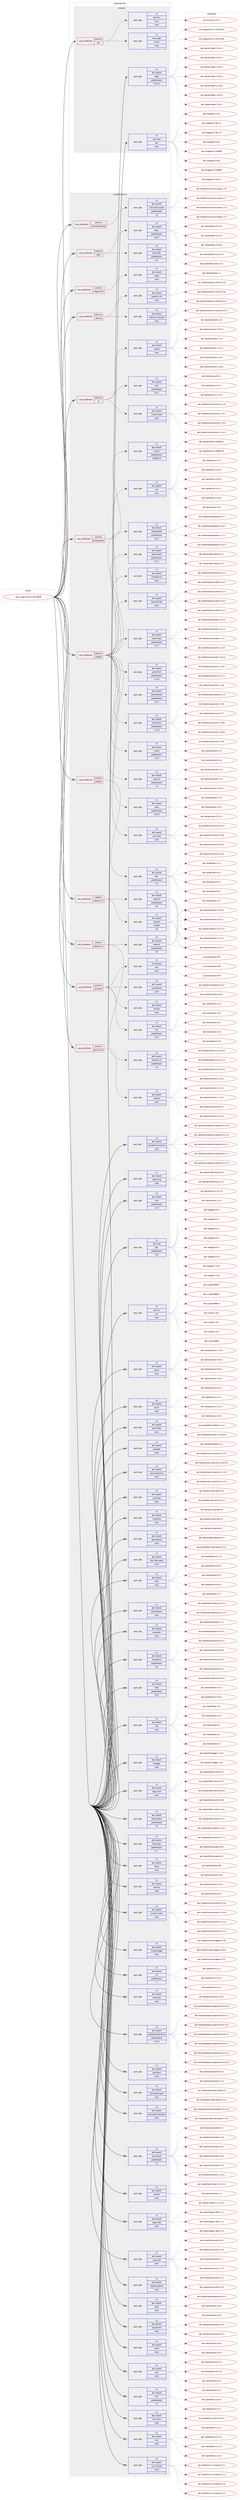 digraph prolog {

# *************
# Graph options
# *************

newrank=true;
concentrate=true;
compound=true;
graph [rankdir=LR,fontname=Helvetica,fontsize=10,ranksep=1.5];#, ranksep=2.5, nodesep=0.2];
edge  [arrowhead=vee];
node  [fontname=Helvetica,fontsize=10];

# **********
# The ebuild
# **********

subgraph cluster_leftcol {
color=gray;
rank=same;
label=<<i>ebuild</i>>;
id [label="dev-vcs/git-annex-6.20170818", color=red, width=4, href="../dev-vcs/git-annex-6.20170818.svg"];
}

# ****************
# The dependencies
# ****************

subgraph cluster_midcol {
color=gray;
label=<<i>dependencies</i>>;
subgraph cluster_compile {
fillcolor="#eeeeee";
style=filled;
label=<<i>compile</i>>;
subgraph cond425529 {
dependency1551228 [label=<<TABLE BORDER="0" CELLBORDER="1" CELLSPACING="0" CELLPADDING="4"><TR><TD ROWSPAN="3" CELLPADDING="10">use_conditional</TD></TR><TR><TD>positive</TD></TR><TR><TD>doc</TD></TR></TABLE>>, shape=none, color=red];
subgraph pack1101947 {
dependency1551229 [label=<<TABLE BORDER="0" CELLBORDER="1" CELLSPACING="0" CELLPADDING="4" WIDTH="220"><TR><TD ROWSPAN="6" CELLPADDING="30">pack_dep</TD></TR><TR><TD WIDTH="110">no</TD></TR><TR><TD>www-apps</TD></TR><TR><TD>ikiwiki</TD></TR><TR><TD>none</TD></TR><TR><TD></TD></TR></TABLE>>, shape=none, color=blue];
}
dependency1551228:e -> dependency1551229:w [weight=20,style="dashed",arrowhead="vee"];
subgraph pack1101948 {
dependency1551230 [label=<<TABLE BORDER="0" CELLBORDER="1" CELLSPACING="0" CELLPADDING="4" WIDTH="220"><TR><TD ROWSPAN="6" CELLPADDING="30">pack_dep</TD></TR><TR><TD WIDTH="110">no</TD></TR><TR><TD>net-misc</TD></TR><TR><TD>rsync</TD></TR><TR><TD>none</TD></TR><TR><TD></TD></TR></TABLE>>, shape=none, color=blue];
}
dependency1551228:e -> dependency1551230:w [weight=20,style="dashed",arrowhead="vee"];
}
id:e -> dependency1551228:w [weight=20,style="solid",arrowhead="vee"];
subgraph pack1101949 {
dependency1551231 [label=<<TABLE BORDER="0" CELLBORDER="1" CELLSPACING="0" CELLPADDING="4" WIDTH="220"><TR><TD ROWSPAN="6" CELLPADDING="30">pack_dep</TD></TR><TR><TD WIDTH="110">no</TD></TR><TR><TD>dev-haskell</TD></TR><TR><TD>cabal</TD></TR><TR><TD>greaterequal</TD></TR><TR><TD>1.18.1.3</TD></TR></TABLE>>, shape=none, color=blue];
}
id:e -> dependency1551231:w [weight=20,style="solid",arrowhead="vee"];
subgraph pack1101950 {
dependency1551232 [label=<<TABLE BORDER="0" CELLBORDER="1" CELLSPACING="0" CELLPADDING="4" WIDTH="220"><TR><TD ROWSPAN="6" CELLPADDING="30">pack_dep</TD></TR><TR><TD WIDTH="110">no</TD></TR><TR><TD>dev-lang</TD></TR><TR><TD>perl</TD></TR><TR><TD>none</TD></TR><TR><TD></TD></TR></TABLE>>, shape=none, color=blue];
}
id:e -> dependency1551232:w [weight=20,style="solid",arrowhead="vee"];
}
subgraph cluster_compileandrun {
fillcolor="#eeeeee";
style=filled;
label=<<i>compile and run</i>>;
subgraph cond425530 {
dependency1551233 [label=<<TABLE BORDER="0" CELLBORDER="1" CELLSPACING="0" CELLPADDING="4"><TR><TD ROWSPAN="3" CELLPADDING="10">use_conditional</TD></TR><TR><TD>negative</TD></TR><TR><TD>network-uri</TD></TR></TABLE>>, shape=none, color=red];
subgraph pack1101951 {
dependency1551234 [label=<<TABLE BORDER="0" CELLBORDER="1" CELLSPACING="0" CELLPADDING="4" WIDTH="220"><TR><TD ROWSPAN="6" CELLPADDING="30">pack_dep</TD></TR><TR><TD WIDTH="110">no</TD></TR><TR><TD>dev-haskell</TD></TR><TR><TD>network</TD></TR><TR><TD>greaterequal</TD></TR><TR><TD>2.4</TD></TR></TABLE>>, shape=none, color=blue];
}
dependency1551233:e -> dependency1551234:w [weight=20,style="dashed",arrowhead="vee"];
subgraph pack1101952 {
dependency1551235 [label=<<TABLE BORDER="0" CELLBORDER="1" CELLSPACING="0" CELLPADDING="4" WIDTH="220"><TR><TD ROWSPAN="6" CELLPADDING="30">pack_dep</TD></TR><TR><TD WIDTH="110">no</TD></TR><TR><TD>dev-haskell</TD></TR><TR><TD>network</TD></TR><TR><TD>smaller</TD></TR><TR><TD>2.6</TD></TR></TABLE>>, shape=none, color=blue];
}
dependency1551233:e -> dependency1551235:w [weight=20,style="dashed",arrowhead="vee"];
}
id:e -> dependency1551233:w [weight=20,style="solid",arrowhead="odotvee"];
subgraph cond425531 {
dependency1551236 [label=<<TABLE BORDER="0" CELLBORDER="1" CELLSPACING="0" CELLPADDING="4"><TR><TD ROWSPAN="3" CELLPADDING="10">use_conditional</TD></TR><TR><TD>positive</TD></TR><TR><TD>assistant</TD></TR></TABLE>>, shape=none, color=red];
subgraph pack1101953 {
dependency1551237 [label=<<TABLE BORDER="0" CELLBORDER="1" CELLSPACING="0" CELLPADDING="4" WIDTH="220"><TR><TD ROWSPAN="6" CELLPADDING="30">pack_dep</TD></TR><TR><TD WIDTH="110">no</TD></TR><TR><TD>dev-haskell</TD></TR><TR><TD>dns</TD></TR><TR><TD>greaterequal</TD></TR><TR><TD>1.0.0</TD></TR></TABLE>>, shape=none, color=blue];
}
dependency1551236:e -> dependency1551237:w [weight=20,style="dashed",arrowhead="vee"];
subgraph pack1101954 {
dependency1551238 [label=<<TABLE BORDER="0" CELLBORDER="1" CELLSPACING="0" CELLPADDING="4" WIDTH="220"><TR><TD ROWSPAN="6" CELLPADDING="30">pack_dep</TD></TR><TR><TD WIDTH="110">no</TD></TR><TR><TD>dev-haskell</TD></TR><TR><TD>hinotify</TD></TR><TR><TD>none</TD></TR><TR><TD></TD></TR></TABLE>>, shape=none, color=blue];
}
dependency1551236:e -> dependency1551238:w [weight=20,style="dashed",arrowhead="vee"];
subgraph pack1101955 {
dependency1551239 [label=<<TABLE BORDER="0" CELLBORDER="1" CELLSPACING="0" CELLPADDING="4" WIDTH="220"><TR><TD ROWSPAN="6" CELLPADDING="30">pack_dep</TD></TR><TR><TD WIDTH="110">no</TD></TR><TR><TD>dev-haskell</TD></TR><TR><TD>mountpoints</TD></TR><TR><TD>none</TD></TR><TR><TD></TD></TR></TABLE>>, shape=none, color=blue];
}
dependency1551236:e -> dependency1551239:w [weight=20,style="dashed",arrowhead="vee"];
subgraph pack1101956 {
dependency1551240 [label=<<TABLE BORDER="0" CELLBORDER="1" CELLSPACING="0" CELLPADDING="4" WIDTH="220"><TR><TD ROWSPAN="6" CELLPADDING="30">pack_dep</TD></TR><TR><TD WIDTH="110">no</TD></TR><TR><TD>sys-process</TD></TR><TR><TD>lsof</TD></TR><TR><TD>none</TD></TR><TR><TD></TD></TR></TABLE>>, shape=none, color=blue];
}
dependency1551236:e -> dependency1551240:w [weight=20,style="dashed",arrowhead="vee"];
}
id:e -> dependency1551236:w [weight=20,style="solid",arrowhead="odotvee"];
subgraph cond425532 {
dependency1551241 [label=<<TABLE BORDER="0" CELLBORDER="1" CELLSPACING="0" CELLPADDING="4"><TR><TD ROWSPAN="3" CELLPADDING="10">use_conditional</TD></TR><TR><TD>positive</TD></TR><TR><TD>benchmark</TD></TR></TABLE>>, shape=none, color=red];
subgraph pack1101957 {
dependency1551242 [label=<<TABLE BORDER="0" CELLBORDER="1" CELLSPACING="0" CELLPADDING="4" WIDTH="220"><TR><TD ROWSPAN="6" CELLPADDING="30">pack_dep</TD></TR><TR><TD WIDTH="110">no</TD></TR><TR><TD>dev-haskell</TD></TR><TR><TD>criterion</TD></TR><TR><TD>none</TD></TR><TR><TD></TD></TR></TABLE>>, shape=none, color=blue];
}
dependency1551241:e -> dependency1551242:w [weight=20,style="dashed",arrowhead="vee"];
}
id:e -> dependency1551241:w [weight=20,style="solid",arrowhead="odotvee"];
subgraph cond425533 {
dependency1551243 [label=<<TABLE BORDER="0" CELLBORDER="1" CELLSPACING="0" CELLPADDING="4"><TR><TD ROWSPAN="3" CELLPADDING="10">use_conditional</TD></TR><TR><TD>positive</TD></TR><TR><TD>concurrentoutput</TD></TR></TABLE>>, shape=none, color=red];
subgraph pack1101958 {
dependency1551244 [label=<<TABLE BORDER="0" CELLBORDER="1" CELLSPACING="0" CELLPADDING="4" WIDTH="220"><TR><TD ROWSPAN="6" CELLPADDING="30">pack_dep</TD></TR><TR><TD WIDTH="110">no</TD></TR><TR><TD>dev-haskell</TD></TR><TR><TD>concurrent-output</TD></TR><TR><TD>greaterequal</TD></TR><TR><TD>1.6</TD></TR></TABLE>>, shape=none, color=blue];
}
dependency1551243:e -> dependency1551244:w [weight=20,style="dashed",arrowhead="vee"];
}
id:e -> dependency1551243:w [weight=20,style="solid",arrowhead="odotvee"];
subgraph cond425534 {
dependency1551245 [label=<<TABLE BORDER="0" CELLBORDER="1" CELLSPACING="0" CELLPADDING="4"><TR><TD ROWSPAN="3" CELLPADDING="10">use_conditional</TD></TR><TR><TD>positive</TD></TR><TR><TD>dbus</TD></TR></TABLE>>, shape=none, color=red];
subgraph pack1101959 {
dependency1551246 [label=<<TABLE BORDER="0" CELLBORDER="1" CELLSPACING="0" CELLPADDING="4" WIDTH="220"><TR><TD ROWSPAN="6" CELLPADDING="30">pack_dep</TD></TR><TR><TD WIDTH="110">no</TD></TR><TR><TD>dev-haskell</TD></TR><TR><TD>dbus</TD></TR><TR><TD>greaterequal</TD></TR><TR><TD>0.10.7</TD></TR></TABLE>>, shape=none, color=blue];
}
dependency1551245:e -> dependency1551246:w [weight=20,style="dashed",arrowhead="vee"];
subgraph pack1101960 {
dependency1551247 [label=<<TABLE BORDER="0" CELLBORDER="1" CELLSPACING="0" CELLPADDING="4" WIDTH="220"><TR><TD ROWSPAN="6" CELLPADDING="30">pack_dep</TD></TR><TR><TD WIDTH="110">no</TD></TR><TR><TD>dev-haskell</TD></TR><TR><TD>fdo-notify</TD></TR><TR><TD>greaterequal</TD></TR><TR><TD>0.3</TD></TR></TABLE>>, shape=none, color=blue];
}
dependency1551245:e -> dependency1551247:w [weight=20,style="dashed",arrowhead="vee"];
}
id:e -> dependency1551245:w [weight=20,style="solid",arrowhead="odotvee"];
subgraph cond425535 {
dependency1551248 [label=<<TABLE BORDER="0" CELLBORDER="1" CELLSPACING="0" CELLPADDING="4"><TR><TD ROWSPAN="3" CELLPADDING="10">use_conditional</TD></TR><TR><TD>positive</TD></TR><TR><TD>magicmime</TD></TR></TABLE>>, shape=none, color=red];
subgraph pack1101961 {
dependency1551249 [label=<<TABLE BORDER="0" CELLBORDER="1" CELLSPACING="0" CELLPADDING="4" WIDTH="220"><TR><TD ROWSPAN="6" CELLPADDING="30">pack_dep</TD></TR><TR><TD WIDTH="110">no</TD></TR><TR><TD>dev-haskell</TD></TR><TR><TD>magic</TD></TR><TR><TD>none</TD></TR><TR><TD></TD></TR></TABLE>>, shape=none, color=blue];
}
dependency1551248:e -> dependency1551249:w [weight=20,style="dashed",arrowhead="vee"];
}
id:e -> dependency1551248:w [weight=20,style="solid",arrowhead="odotvee"];
subgraph cond425536 {
dependency1551250 [label=<<TABLE BORDER="0" CELLBORDER="1" CELLSPACING="0" CELLPADDING="4"><TR><TD ROWSPAN="3" CELLPADDING="10">use_conditional</TD></TR><TR><TD>positive</TD></TR><TR><TD>network-uri</TD></TR></TABLE>>, shape=none, color=red];
subgraph pack1101962 {
dependency1551251 [label=<<TABLE BORDER="0" CELLBORDER="1" CELLSPACING="0" CELLPADDING="4" WIDTH="220"><TR><TD ROWSPAN="6" CELLPADDING="30">pack_dep</TD></TR><TR><TD WIDTH="110">no</TD></TR><TR><TD>dev-haskell</TD></TR><TR><TD>network</TD></TR><TR><TD>greaterequal</TD></TR><TR><TD>2.6</TD></TR></TABLE>>, shape=none, color=blue];
}
dependency1551250:e -> dependency1551251:w [weight=20,style="dashed",arrowhead="vee"];
subgraph pack1101963 {
dependency1551252 [label=<<TABLE BORDER="0" CELLBORDER="1" CELLSPACING="0" CELLPADDING="4" WIDTH="220"><TR><TD ROWSPAN="6" CELLPADDING="30">pack_dep</TD></TR><TR><TD WIDTH="110">no</TD></TR><TR><TD>dev-haskell</TD></TR><TR><TD>network-uri</TD></TR><TR><TD>greaterequal</TD></TR><TR><TD>2.6</TD></TR></TABLE>>, shape=none, color=blue];
}
dependency1551250:e -> dependency1551252:w [weight=20,style="dashed",arrowhead="vee"];
}
id:e -> dependency1551250:w [weight=20,style="solid",arrowhead="odotvee"];
subgraph cond425537 {
dependency1551253 [label=<<TABLE BORDER="0" CELLBORDER="1" CELLSPACING="0" CELLPADDING="4"><TR><TD ROWSPAN="3" CELLPADDING="10">use_conditional</TD></TR><TR><TD>positive</TD></TR><TR><TD>pairing</TD></TR></TABLE>>, shape=none, color=red];
subgraph pack1101964 {
dependency1551254 [label=<<TABLE BORDER="0" CELLBORDER="1" CELLSPACING="0" CELLPADDING="4" WIDTH="220"><TR><TD ROWSPAN="6" CELLPADDING="30">pack_dep</TD></TR><TR><TD WIDTH="110">no</TD></TR><TR><TD>dev-haskell</TD></TR><TR><TD>network-info</TD></TR><TR><TD>none</TD></TR><TR><TD></TD></TR></TABLE>>, shape=none, color=blue];
}
dependency1551253:e -> dependency1551254:w [weight=20,style="dashed",arrowhead="vee"];
subgraph pack1101965 {
dependency1551255 [label=<<TABLE BORDER="0" CELLBORDER="1" CELLSPACING="0" CELLPADDING="4" WIDTH="220"><TR><TD ROWSPAN="6" CELLPADDING="30">pack_dep</TD></TR><TR><TD WIDTH="110">no</TD></TR><TR><TD>dev-haskell</TD></TR><TR><TD>network-multicast</TD></TR><TR><TD>none</TD></TR><TR><TD></TD></TR></TABLE>>, shape=none, color=blue];
}
dependency1551253:e -> dependency1551255:w [weight=20,style="dashed",arrowhead="vee"];
}
id:e -> dependency1551253:w [weight=20,style="solid",arrowhead="odotvee"];
subgraph cond425538 {
dependency1551256 [label=<<TABLE BORDER="0" CELLBORDER="1" CELLSPACING="0" CELLPADDING="4"><TR><TD ROWSPAN="3" CELLPADDING="10">use_conditional</TD></TR><TR><TD>positive</TD></TR><TR><TD>s3</TD></TR></TABLE>>, shape=none, color=red];
subgraph pack1101966 {
dependency1551257 [label=<<TABLE BORDER="0" CELLBORDER="1" CELLSPACING="0" CELLPADDING="4" WIDTH="220"><TR><TD ROWSPAN="6" CELLPADDING="30">pack_dep</TD></TR><TR><TD WIDTH="110">no</TD></TR><TR><TD>dev-haskell</TD></TR><TR><TD>aws</TD></TR><TR><TD>greaterequal</TD></TR><TR><TD>0.9.2</TD></TR></TABLE>>, shape=none, color=blue];
}
dependency1551256:e -> dependency1551257:w [weight=20,style="dashed",arrowhead="vee"];
subgraph pack1101967 {
dependency1551258 [label=<<TABLE BORDER="0" CELLBORDER="1" CELLSPACING="0" CELLPADDING="4" WIDTH="220"><TR><TD ROWSPAN="6" CELLPADDING="30">pack_dep</TD></TR><TR><TD WIDTH="110">no</TD></TR><TR><TD>dev-haskell</TD></TR><TR><TD>conduit</TD></TR><TR><TD>none</TD></TR><TR><TD></TD></TR></TABLE>>, shape=none, color=blue];
}
dependency1551256:e -> dependency1551258:w [weight=20,style="dashed",arrowhead="vee"];
subgraph pack1101968 {
dependency1551259 [label=<<TABLE BORDER="0" CELLBORDER="1" CELLSPACING="0" CELLPADDING="4" WIDTH="220"><TR><TD ROWSPAN="6" CELLPADDING="30">pack_dep</TD></TR><TR><TD WIDTH="110">no</TD></TR><TR><TD>dev-haskell</TD></TR><TR><TD>conduit-extra</TD></TR><TR><TD>none</TD></TR><TR><TD></TD></TR></TABLE>>, shape=none, color=blue];
}
dependency1551256:e -> dependency1551259:w [weight=20,style="dashed",arrowhead="vee"];
}
id:e -> dependency1551256:w [weight=20,style="solid",arrowhead="odotvee"];
subgraph cond425539 {
dependency1551260 [label=<<TABLE BORDER="0" CELLBORDER="1" CELLSPACING="0" CELLPADDING="4"><TR><TD ROWSPAN="3" CELLPADDING="10">use_conditional</TD></TR><TR><TD>positive</TD></TR><TR><TD>torrentparser</TD></TR></TABLE>>, shape=none, color=red];
subgraph pack1101969 {
dependency1551261 [label=<<TABLE BORDER="0" CELLBORDER="1" CELLSPACING="0" CELLPADDING="4" WIDTH="220"><TR><TD ROWSPAN="6" CELLPADDING="30">pack_dep</TD></TR><TR><TD WIDTH="110">no</TD></TR><TR><TD>dev-haskell</TD></TR><TR><TD>torrent</TD></TR><TR><TD>greaterequal</TD></TR><TR><TD>10000.0.0</TD></TR></TABLE>>, shape=none, color=blue];
}
dependency1551260:e -> dependency1551261:w [weight=20,style="dashed",arrowhead="vee"];
}
id:e -> dependency1551260:w [weight=20,style="solid",arrowhead="odotvee"];
subgraph cond425540 {
dependency1551262 [label=<<TABLE BORDER="0" CELLBORDER="1" CELLSPACING="0" CELLPADDING="4"><TR><TD ROWSPAN="3" CELLPADDING="10">use_conditional</TD></TR><TR><TD>positive</TD></TR><TR><TD>webapp</TD></TR></TABLE>>, shape=none, color=red];
subgraph pack1101970 {
dependency1551263 [label=<<TABLE BORDER="0" CELLBORDER="1" CELLSPACING="0" CELLPADDING="4" WIDTH="220"><TR><TD ROWSPAN="6" CELLPADDING="30">pack_dep</TD></TR><TR><TD WIDTH="110">no</TD></TR><TR><TD>dev-haskell</TD></TR><TR><TD>blaze-builder</TD></TR><TR><TD>none</TD></TR><TR><TD></TD></TR></TABLE>>, shape=none, color=blue];
}
dependency1551262:e -> dependency1551263:w [weight=20,style="dashed",arrowhead="vee"];
subgraph pack1101971 {
dependency1551264 [label=<<TABLE BORDER="0" CELLBORDER="1" CELLSPACING="0" CELLPADDING="4" WIDTH="220"><TR><TD ROWSPAN="6" CELLPADDING="30">pack_dep</TD></TR><TR><TD WIDTH="110">no</TD></TR><TR><TD>dev-haskell</TD></TR><TR><TD>clientsession</TD></TR><TR><TD>none</TD></TR><TR><TD></TD></TR></TABLE>>, shape=none, color=blue];
}
dependency1551262:e -> dependency1551264:w [weight=20,style="dashed",arrowhead="vee"];
subgraph pack1101972 {
dependency1551265 [label=<<TABLE BORDER="0" CELLBORDER="1" CELLSPACING="0" CELLPADDING="4" WIDTH="220"><TR><TD ROWSPAN="6" CELLPADDING="30">pack_dep</TD></TR><TR><TD WIDTH="110">no</TD></TR><TR><TD>dev-haskell</TD></TR><TR><TD>path-pieces</TD></TR><TR><TD>greaterequal</TD></TR><TR><TD>0.1.4</TD></TR></TABLE>>, shape=none, color=blue];
}
dependency1551262:e -> dependency1551265:w [weight=20,style="dashed",arrowhead="vee"];
subgraph pack1101973 {
dependency1551266 [label=<<TABLE BORDER="0" CELLBORDER="1" CELLSPACING="0" CELLPADDING="4" WIDTH="220"><TR><TD ROWSPAN="6" CELLPADDING="30">pack_dep</TD></TR><TR><TD WIDTH="110">no</TD></TR><TR><TD>dev-haskell</TD></TR><TR><TD>shakespeare</TD></TR><TR><TD>greaterequal</TD></TR><TR><TD>2.0.0</TD></TR></TABLE>>, shape=none, color=blue];
}
dependency1551262:e -> dependency1551266:w [weight=20,style="dashed",arrowhead="vee"];
subgraph pack1101974 {
dependency1551267 [label=<<TABLE BORDER="0" CELLBORDER="1" CELLSPACING="0" CELLPADDING="4" WIDTH="220"><TR><TD ROWSPAN="6" CELLPADDING="30">pack_dep</TD></TR><TR><TD WIDTH="110">no</TD></TR><TR><TD>dev-haskell</TD></TR><TR><TD>wai</TD></TR><TR><TD>none</TD></TR><TR><TD></TD></TR></TABLE>>, shape=none, color=blue];
}
dependency1551262:e -> dependency1551267:w [weight=20,style="dashed",arrowhead="vee"];
subgraph pack1101975 {
dependency1551268 [label=<<TABLE BORDER="0" CELLBORDER="1" CELLSPACING="0" CELLPADDING="4" WIDTH="220"><TR><TD ROWSPAN="6" CELLPADDING="30">pack_dep</TD></TR><TR><TD WIDTH="110">no</TD></TR><TR><TD>dev-haskell</TD></TR><TR><TD>wai-extra</TD></TR><TR><TD>none</TD></TR><TR><TD></TD></TR></TABLE>>, shape=none, color=blue];
}
dependency1551262:e -> dependency1551268:w [weight=20,style="dashed",arrowhead="vee"];
subgraph pack1101976 {
dependency1551269 [label=<<TABLE BORDER="0" CELLBORDER="1" CELLSPACING="0" CELLPADDING="4" WIDTH="220"><TR><TD ROWSPAN="6" CELLPADDING="30">pack_dep</TD></TR><TR><TD WIDTH="110">no</TD></TR><TR><TD>dev-haskell</TD></TR><TR><TD>warp</TD></TR><TR><TD>greaterequal</TD></TR><TR><TD>3.0.0.5</TD></TR></TABLE>>, shape=none, color=blue];
}
dependency1551262:e -> dependency1551269:w [weight=20,style="dashed",arrowhead="vee"];
subgraph pack1101977 {
dependency1551270 [label=<<TABLE BORDER="0" CELLBORDER="1" CELLSPACING="0" CELLPADDING="4" WIDTH="220"><TR><TD ROWSPAN="6" CELLPADDING="30">pack_dep</TD></TR><TR><TD WIDTH="110">no</TD></TR><TR><TD>dev-haskell</TD></TR><TR><TD>warp-tls</TD></TR><TR><TD>greaterequal</TD></TR><TR><TD>1.4</TD></TR></TABLE>>, shape=none, color=blue];
}
dependency1551262:e -> dependency1551270:w [weight=20,style="dashed",arrowhead="vee"];
subgraph pack1101978 {
dependency1551271 [label=<<TABLE BORDER="0" CELLBORDER="1" CELLSPACING="0" CELLPADDING="4" WIDTH="220"><TR><TD ROWSPAN="6" CELLPADDING="30">pack_dep</TD></TR><TR><TD WIDTH="110">no</TD></TR><TR><TD>dev-haskell</TD></TR><TR><TD>yesod</TD></TR><TR><TD>greaterequal</TD></TR><TR><TD>1.2.6</TD></TR></TABLE>>, shape=none, color=blue];
}
dependency1551262:e -> dependency1551271:w [weight=20,style="dashed",arrowhead="vee"];
subgraph pack1101979 {
dependency1551272 [label=<<TABLE BORDER="0" CELLBORDER="1" CELLSPACING="0" CELLPADDING="4" WIDTH="220"><TR><TD ROWSPAN="6" CELLPADDING="30">pack_dep</TD></TR><TR><TD WIDTH="110">no</TD></TR><TR><TD>dev-haskell</TD></TR><TR><TD>yesod-core</TD></TR><TR><TD>greaterequal</TD></TR><TR><TD>1.2.19</TD></TR></TABLE>>, shape=none, color=blue];
}
dependency1551262:e -> dependency1551272:w [weight=20,style="dashed",arrowhead="vee"];
subgraph pack1101980 {
dependency1551273 [label=<<TABLE BORDER="0" CELLBORDER="1" CELLSPACING="0" CELLPADDING="4" WIDTH="220"><TR><TD ROWSPAN="6" CELLPADDING="30">pack_dep</TD></TR><TR><TD WIDTH="110">no</TD></TR><TR><TD>dev-haskell</TD></TR><TR><TD>yesod-default</TD></TR><TR><TD>greaterequal</TD></TR><TR><TD>1.2.0</TD></TR></TABLE>>, shape=none, color=blue];
}
dependency1551262:e -> dependency1551273:w [weight=20,style="dashed",arrowhead="vee"];
subgraph pack1101981 {
dependency1551274 [label=<<TABLE BORDER="0" CELLBORDER="1" CELLSPACING="0" CELLPADDING="4" WIDTH="220"><TR><TD ROWSPAN="6" CELLPADDING="30">pack_dep</TD></TR><TR><TD WIDTH="110">no</TD></TR><TR><TD>dev-haskell</TD></TR><TR><TD>yesod-form</TD></TR><TR><TD>greaterequal</TD></TR><TR><TD>1.3.15</TD></TR></TABLE>>, shape=none, color=blue];
}
dependency1551262:e -> dependency1551274:w [weight=20,style="dashed",arrowhead="vee"];
subgraph pack1101982 {
dependency1551275 [label=<<TABLE BORDER="0" CELLBORDER="1" CELLSPACING="0" CELLPADDING="4" WIDTH="220"><TR><TD ROWSPAN="6" CELLPADDING="30">pack_dep</TD></TR><TR><TD WIDTH="110">no</TD></TR><TR><TD>dev-haskell</TD></TR><TR><TD>yesod-static</TD></TR><TR><TD>greaterequal</TD></TR><TR><TD>1.2.4</TD></TR></TABLE>>, shape=none, color=blue];
}
dependency1551262:e -> dependency1551275:w [weight=20,style="dashed",arrowhead="vee"];
}
id:e -> dependency1551262:w [weight=20,style="solid",arrowhead="odotvee"];
subgraph cond425541 {
dependency1551276 [label=<<TABLE BORDER="0" CELLBORDER="1" CELLSPACING="0" CELLPADDING="4"><TR><TD ROWSPAN="3" CELLPADDING="10">use_conditional</TD></TR><TR><TD>positive</TD></TR><TR><TD>webdav</TD></TR></TABLE>>, shape=none, color=red];
subgraph pack1101983 {
dependency1551277 [label=<<TABLE BORDER="0" CELLBORDER="1" CELLSPACING="0" CELLPADDING="4" WIDTH="220"><TR><TD ROWSPAN="6" CELLPADDING="30">pack_dep</TD></TR><TR><TD WIDTH="110">no</TD></TR><TR><TD>dev-haskell</TD></TR><TR><TD>dav</TD></TR><TR><TD>greaterequal</TD></TR><TR><TD>1.0</TD></TR></TABLE>>, shape=none, color=blue];
}
dependency1551276:e -> dependency1551277:w [weight=20,style="dashed",arrowhead="vee"];
}
id:e -> dependency1551276:w [weight=20,style="solid",arrowhead="odotvee"];
subgraph pack1101984 {
dependency1551278 [label=<<TABLE BORDER="0" CELLBORDER="1" CELLSPACING="0" CELLPADDING="4" WIDTH="220"><TR><TD ROWSPAN="6" CELLPADDING="30">pack_dep</TD></TR><TR><TD WIDTH="110">no</TD></TR><TR><TD>dev-haskell</TD></TR><TR><TD>aeson</TD></TR><TR><TD>none</TD></TR><TR><TD></TD></TR></TABLE>>, shape=none, color=blue];
}
id:e -> dependency1551278:w [weight=20,style="solid",arrowhead="odotvee"];
subgraph pack1101985 {
dependency1551279 [label=<<TABLE BORDER="0" CELLBORDER="1" CELLSPACING="0" CELLPADDING="4" WIDTH="220"><TR><TD ROWSPAN="6" CELLPADDING="30">pack_dep</TD></TR><TR><TD WIDTH="110">no</TD></TR><TR><TD>dev-haskell</TD></TR><TR><TD>async</TD></TR><TR><TD>none</TD></TR><TR><TD></TD></TR></TABLE>>, shape=none, color=blue];
}
id:e -> dependency1551279:w [weight=20,style="solid",arrowhead="odotvee"];
subgraph pack1101986 {
dependency1551280 [label=<<TABLE BORDER="0" CELLBORDER="1" CELLSPACING="0" CELLPADDING="4" WIDTH="220"><TR><TD ROWSPAN="6" CELLPADDING="30">pack_dep</TD></TR><TR><TD WIDTH="110">no</TD></TR><TR><TD>dev-haskell</TD></TR><TR><TD>bloomfilter</TD></TR><TR><TD>none</TD></TR><TR><TD></TD></TR></TABLE>>, shape=none, color=blue];
}
id:e -> dependency1551280:w [weight=20,style="solid",arrowhead="odotvee"];
subgraph pack1101987 {
dependency1551281 [label=<<TABLE BORDER="0" CELLBORDER="1" CELLSPACING="0" CELLPADDING="4" WIDTH="220"><TR><TD ROWSPAN="6" CELLPADDING="30">pack_dep</TD></TR><TR><TD WIDTH="110">no</TD></TR><TR><TD>dev-haskell</TD></TR><TR><TD>byteable</TD></TR><TR><TD>none</TD></TR><TR><TD></TD></TR></TABLE>>, shape=none, color=blue];
}
id:e -> dependency1551281:w [weight=20,style="solid",arrowhead="odotvee"];
subgraph pack1101988 {
dependency1551282 [label=<<TABLE BORDER="0" CELLBORDER="1" CELLSPACING="0" CELLPADDING="4" WIDTH="220"><TR><TD ROWSPAN="6" CELLPADDING="30">pack_dep</TD></TR><TR><TD WIDTH="110">no</TD></TR><TR><TD>dev-haskell</TD></TR><TR><TD>case-insensitive</TD></TR><TR><TD>none</TD></TR><TR><TD></TD></TR></TABLE>>, shape=none, color=blue];
}
id:e -> dependency1551282:w [weight=20,style="solid",arrowhead="odotvee"];
subgraph pack1101989 {
dependency1551283 [label=<<TABLE BORDER="0" CELLBORDER="1" CELLSPACING="0" CELLPADDING="4" WIDTH="220"><TR><TD ROWSPAN="6" CELLPADDING="30">pack_dep</TD></TR><TR><TD WIDTH="110">no</TD></TR><TR><TD>dev-haskell</TD></TR><TR><TD>crypto-api</TD></TR><TR><TD>none</TD></TR><TR><TD></TD></TR></TABLE>>, shape=none, color=blue];
}
id:e -> dependency1551283:w [weight=20,style="solid",arrowhead="odotvee"];
subgraph pack1101990 {
dependency1551284 [label=<<TABLE BORDER="0" CELLBORDER="1" CELLSPACING="0" CELLPADDING="4" WIDTH="220"><TR><TD ROWSPAN="6" CELLPADDING="30">pack_dep</TD></TR><TR><TD WIDTH="110">no</TD></TR><TR><TD>dev-haskell</TD></TR><TR><TD>cryptonite</TD></TR><TR><TD>none</TD></TR><TR><TD></TD></TR></TABLE>>, shape=none, color=blue];
}
id:e -> dependency1551284:w [weight=20,style="solid",arrowhead="odotvee"];
subgraph pack1101991 {
dependency1551285 [label=<<TABLE BORDER="0" CELLBORDER="1" CELLSPACING="0" CELLPADDING="4" WIDTH="220"><TR><TD ROWSPAN="6" CELLPADDING="30">pack_dep</TD></TR><TR><TD WIDTH="110">no</TD></TR><TR><TD>dev-haskell</TD></TR><TR><TD>data-default</TD></TR><TR><TD>none</TD></TR><TR><TD></TD></TR></TABLE>>, shape=none, color=blue];
}
id:e -> dependency1551285:w [weight=20,style="solid",arrowhead="odotvee"];
subgraph pack1101992 {
dependency1551286 [label=<<TABLE BORDER="0" CELLBORDER="1" CELLSPACING="0" CELLPADDING="4" WIDTH="220"><TR><TD ROWSPAN="6" CELLPADDING="30">pack_dep</TD></TR><TR><TD WIDTH="110">no</TD></TR><TR><TD>dev-haskell</TD></TR><TR><TD>disk-free-space</TD></TR><TR><TD>none</TD></TR><TR><TD></TD></TR></TABLE>>, shape=none, color=blue];
}
id:e -> dependency1551286:w [weight=20,style="solid",arrowhead="odotvee"];
subgraph pack1101993 {
dependency1551287 [label=<<TABLE BORDER="0" CELLBORDER="1" CELLSPACING="0" CELLPADDING="4" WIDTH="220"><TR><TD ROWSPAN="6" CELLPADDING="30">pack_dep</TD></TR><TR><TD WIDTH="110">no</TD></TR><TR><TD>dev-haskell</TD></TR><TR><TD>dlist</TD></TR><TR><TD>none</TD></TR><TR><TD></TD></TR></TABLE>>, shape=none, color=blue];
}
id:e -> dependency1551287:w [weight=20,style="solid",arrowhead="odotvee"];
subgraph pack1101994 {
dependency1551288 [label=<<TABLE BORDER="0" CELLBORDER="1" CELLSPACING="0" CELLPADDING="4" WIDTH="220"><TR><TD ROWSPAN="6" CELLPADDING="30">pack_dep</TD></TR><TR><TD WIDTH="110">no</TD></TR><TR><TD>dev-haskell</TD></TR><TR><TD>edit-distance</TD></TR><TR><TD>none</TD></TR><TR><TD></TD></TR></TABLE>>, shape=none, color=blue];
}
id:e -> dependency1551288:w [weight=20,style="solid",arrowhead="odotvee"];
subgraph pack1101995 {
dependency1551289 [label=<<TABLE BORDER="0" CELLBORDER="1" CELLSPACING="0" CELLPADDING="4" WIDTH="220"><TR><TD ROWSPAN="6" CELLPADDING="30">pack_dep</TD></TR><TR><TD WIDTH="110">no</TD></TR><TR><TD>dev-haskell</TD></TR><TR><TD>esqueleto</TD></TR><TR><TD>none</TD></TR><TR><TD></TD></TR></TABLE>>, shape=none, color=blue];
}
id:e -> dependency1551289:w [weight=20,style="solid",arrowhead="odotvee"];
subgraph pack1101996 {
dependency1551290 [label=<<TABLE BORDER="0" CELLBORDER="1" CELLSPACING="0" CELLPADDING="4" WIDTH="220"><TR><TD ROWSPAN="6" CELLPADDING="30">pack_dep</TD></TR><TR><TD WIDTH="110">no</TD></TR><TR><TD>dev-haskell</TD></TR><TR><TD>exceptions</TD></TR><TR><TD>greaterequal</TD></TR><TR><TD>0.6</TD></TR></TABLE>>, shape=none, color=blue];
}
id:e -> dependency1551290:w [weight=20,style="solid",arrowhead="odotvee"];
subgraph pack1101997 {
dependency1551291 [label=<<TABLE BORDER="0" CELLBORDER="1" CELLSPACING="0" CELLPADDING="4" WIDTH="220"><TR><TD ROWSPAN="6" CELLPADDING="30">pack_dep</TD></TR><TR><TD WIDTH="110">no</TD></TR><TR><TD>dev-haskell</TD></TR><TR><TD>feed</TD></TR><TR><TD>greaterequal</TD></TR><TR><TD>0.3.9</TD></TR></TABLE>>, shape=none, color=blue];
}
id:e -> dependency1551291:w [weight=20,style="solid",arrowhead="odotvee"];
subgraph pack1101998 {
dependency1551292 [label=<<TABLE BORDER="0" CELLBORDER="1" CELLSPACING="0" CELLPADDING="4" WIDTH="220"><TR><TD ROWSPAN="6" CELLPADDING="30">pack_dep</TD></TR><TR><TD WIDTH="110">no</TD></TR><TR><TD>dev-haskell</TD></TR><TR><TD>free</TD></TR><TR><TD>none</TD></TR><TR><TD></TD></TR></TABLE>>, shape=none, color=blue];
}
id:e -> dependency1551292:w [weight=20,style="solid",arrowhead="odotvee"];
subgraph pack1101999 {
dependency1551293 [label=<<TABLE BORDER="0" CELLBORDER="1" CELLSPACING="0" CELLPADDING="4" WIDTH="220"><TR><TD ROWSPAN="6" CELLPADDING="30">pack_dep</TD></TR><TR><TD WIDTH="110">no</TD></TR><TR><TD>dev-haskell</TD></TR><TR><TD>hslogger</TD></TR><TR><TD>none</TD></TR><TR><TD></TD></TR></TABLE>>, shape=none, color=blue];
}
id:e -> dependency1551293:w [weight=20,style="solid",arrowhead="odotvee"];
subgraph pack1102000 {
dependency1551294 [label=<<TABLE BORDER="0" CELLBORDER="1" CELLSPACING="0" CELLPADDING="4" WIDTH="220"><TR><TD ROWSPAN="6" CELLPADDING="30">pack_dep</TD></TR><TR><TD WIDTH="110">no</TD></TR><TR><TD>dev-haskell</TD></TR><TR><TD>http-client</TD></TR><TR><TD>none</TD></TR><TR><TD></TD></TR></TABLE>>, shape=none, color=blue];
}
id:e -> dependency1551294:w [weight=20,style="solid",arrowhead="odotvee"];
subgraph pack1102001 {
dependency1551295 [label=<<TABLE BORDER="0" CELLBORDER="1" CELLSPACING="0" CELLPADDING="4" WIDTH="220"><TR><TD ROWSPAN="6" CELLPADDING="30">pack_dep</TD></TR><TR><TD WIDTH="110">no</TD></TR><TR><TD>dev-haskell</TD></TR><TR><TD>http-conduit</TD></TR><TR><TD>greaterequal</TD></TR><TR><TD>2.0</TD></TR></TABLE>>, shape=none, color=blue];
}
id:e -> dependency1551295:w [weight=20,style="solid",arrowhead="odotvee"];
subgraph pack1102002 {
dependency1551296 [label=<<TABLE BORDER="0" CELLBORDER="1" CELLSPACING="0" CELLPADDING="4" WIDTH="220"><TR><TD ROWSPAN="6" CELLPADDING="30">pack_dep</TD></TR><TR><TD WIDTH="110">no</TD></TR><TR><TD>dev-haskell</TD></TR><TR><TD>http-types</TD></TR><TR><TD>greaterequal</TD></TR><TR><TD>0.7</TD></TR></TABLE>>, shape=none, color=blue];
}
id:e -> dependency1551296:w [weight=20,style="solid",arrowhead="odotvee"];
subgraph pack1102003 {
dependency1551297 [label=<<TABLE BORDER="0" CELLBORDER="1" CELLSPACING="0" CELLPADDING="4" WIDTH="220"><TR><TD ROWSPAN="6" CELLPADDING="30">pack_dep</TD></TR><TR><TD WIDTH="110">no</TD></TR><TR><TD>dev-haskell</TD></TR><TR><TD>ifelse</TD></TR><TR><TD>none</TD></TR><TR><TD></TD></TR></TABLE>>, shape=none, color=blue];
}
id:e -> dependency1551297:w [weight=20,style="solid",arrowhead="odotvee"];
subgraph pack1102004 {
dependency1551298 [label=<<TABLE BORDER="0" CELLBORDER="1" CELLSPACING="0" CELLPADDING="4" WIDTH="220"><TR><TD ROWSPAN="6" CELLPADDING="30">pack_dep</TD></TR><TR><TD WIDTH="110">no</TD></TR><TR><TD>dev-haskell</TD></TR><TR><TD>memory</TD></TR><TR><TD>none</TD></TR><TR><TD></TD></TR></TABLE>>, shape=none, color=blue];
}
id:e -> dependency1551298:w [weight=20,style="solid",arrowhead="odotvee"];
subgraph pack1102005 {
dependency1551299 [label=<<TABLE BORDER="0" CELLBORDER="1" CELLSPACING="0" CELLPADDING="4" WIDTH="220"><TR><TD ROWSPAN="6" CELLPADDING="30">pack_dep</TD></TR><TR><TD WIDTH="110">no</TD></TR><TR><TD>dev-haskell</TD></TR><TR><TD>monad-control</TD></TR><TR><TD>none</TD></TR><TR><TD></TD></TR></TABLE>>, shape=none, color=blue];
}
id:e -> dependency1551299:w [weight=20,style="solid",arrowhead="odotvee"];
subgraph pack1102006 {
dependency1551300 [label=<<TABLE BORDER="0" CELLBORDER="1" CELLSPACING="0" CELLPADDING="4" WIDTH="220"><TR><TD ROWSPAN="6" CELLPADDING="30">pack_dep</TD></TR><TR><TD WIDTH="110">no</TD></TR><TR><TD>dev-haskell</TD></TR><TR><TD>monad-logger</TD></TR><TR><TD>none</TD></TR><TR><TD></TD></TR></TABLE>>, shape=none, color=blue];
}
id:e -> dependency1551300:w [weight=20,style="solid",arrowhead="odotvee"];
subgraph pack1102007 {
dependency1551301 [label=<<TABLE BORDER="0" CELLBORDER="1" CELLSPACING="0" CELLPADDING="4" WIDTH="220"><TR><TD ROWSPAN="6" CELLPADDING="30">pack_dep</TD></TR><TR><TD WIDTH="110">no</TD></TR><TR><TD>dev-haskell</TD></TR><TR><TD>mtl</TD></TR><TR><TD>greaterequal</TD></TR><TR><TD>2</TD></TR></TABLE>>, shape=none, color=blue];
}
id:e -> dependency1551301:w [weight=20,style="solid",arrowhead="odotvee"];
subgraph pack1102008 {
dependency1551302 [label=<<TABLE BORDER="0" CELLBORDER="1" CELLSPACING="0" CELLPADDING="4" WIDTH="220"><TR><TD ROWSPAN="6" CELLPADDING="30">pack_dep</TD></TR><TR><TD WIDTH="110">no</TD></TR><TR><TD>dev-haskell</TD></TR><TR><TD>old-locale</TD></TR><TR><TD>none</TD></TR><TR><TD></TD></TR></TABLE>>, shape=none, color=blue];
}
id:e -> dependency1551302:w [weight=20,style="solid",arrowhead="odotvee"];
subgraph pack1102009 {
dependency1551303 [label=<<TABLE BORDER="0" CELLBORDER="1" CELLSPACING="0" CELLPADDING="4" WIDTH="220"><TR><TD ROWSPAN="6" CELLPADDING="30">pack_dep</TD></TR><TR><TD WIDTH="110">no</TD></TR><TR><TD>dev-haskell</TD></TR><TR><TD>optparse-applicative</TD></TR><TR><TD>greaterequal</TD></TR><TR><TD>0.11.0</TD></TR></TABLE>>, shape=none, color=blue];
}
id:e -> dependency1551303:w [weight=20,style="solid",arrowhead="odotvee"];
subgraph pack1102010 {
dependency1551304 [label=<<TABLE BORDER="0" CELLBORDER="1" CELLSPACING="0" CELLPADDING="4" WIDTH="220"><TR><TD ROWSPAN="6" CELLPADDING="30">pack_dep</TD></TR><TR><TD WIDTH="110">no</TD></TR><TR><TD>dev-haskell</TD></TR><TR><TD>persistent</TD></TR><TR><TD>none</TD></TR><TR><TD></TD></TR></TABLE>>, shape=none, color=blue];
}
id:e -> dependency1551304:w [weight=20,style="solid",arrowhead="odotvee"];
subgraph pack1102011 {
dependency1551305 [label=<<TABLE BORDER="0" CELLBORDER="1" CELLSPACING="0" CELLPADDING="4" WIDTH="220"><TR><TD ROWSPAN="6" CELLPADDING="30">pack_dep</TD></TR><TR><TD WIDTH="110">no</TD></TR><TR><TD>dev-haskell</TD></TR><TR><TD>persistent-sqlite</TD></TR><TR><TD>none</TD></TR><TR><TD></TD></TR></TABLE>>, shape=none, color=blue];
}
id:e -> dependency1551305:w [weight=20,style="solid",arrowhead="odotvee"];
subgraph pack1102012 {
dependency1551306 [label=<<TABLE BORDER="0" CELLBORDER="1" CELLSPACING="0" CELLPADDING="4" WIDTH="220"><TR><TD ROWSPAN="6" CELLPADDING="30">pack_dep</TD></TR><TR><TD WIDTH="110">no</TD></TR><TR><TD>dev-haskell</TD></TR><TR><TD>persistent-template</TD></TR><TR><TD>none</TD></TR><TR><TD></TD></TR></TABLE>>, shape=none, color=blue];
}
id:e -> dependency1551306:w [weight=20,style="solid",arrowhead="odotvee"];
subgraph pack1102013 {
dependency1551307 [label=<<TABLE BORDER="0" CELLBORDER="1" CELLSPACING="0" CELLPADDING="4" WIDTH="220"><TR><TD ROWSPAN="6" CELLPADDING="30">pack_dep</TD></TR><TR><TD WIDTH="110">no</TD></TR><TR><TD>dev-haskell</TD></TR><TR><TD>quickcheck</TD></TR><TR><TD>greaterequal</TD></TR><TR><TD>2.1</TD></TR></TABLE>>, shape=none, color=blue];
}
id:e -> dependency1551307:w [weight=20,style="solid",arrowhead="odotvee"];
subgraph pack1102014 {
dependency1551308 [label=<<TABLE BORDER="0" CELLBORDER="1" CELLSPACING="0" CELLPADDING="4" WIDTH="220"><TR><TD ROWSPAN="6" CELLPADDING="30">pack_dep</TD></TR><TR><TD WIDTH="110">no</TD></TR><TR><TD>dev-haskell</TD></TR><TR><TD>random</TD></TR><TR><TD>none</TD></TR><TR><TD></TD></TR></TABLE>>, shape=none, color=blue];
}
id:e -> dependency1551308:w [weight=20,style="solid",arrowhead="odotvee"];
subgraph pack1102015 {
dependency1551309 [label=<<TABLE BORDER="0" CELLBORDER="1" CELLSPACING="0" CELLPADDING="4" WIDTH="220"><TR><TD ROWSPAN="6" CELLPADDING="30">pack_dep</TD></TR><TR><TD WIDTH="110">no</TD></TR><TR><TD>dev-haskell</TD></TR><TR><TD>regex-tdfa</TD></TR><TR><TD>none</TD></TR><TR><TD></TD></TR></TABLE>>, shape=none, color=blue];
}
id:e -> dependency1551309:w [weight=20,style="solid",arrowhead="odotvee"];
subgraph pack1102016 {
dependency1551310 [label=<<TABLE BORDER="0" CELLBORDER="1" CELLSPACING="0" CELLPADDING="4" WIDTH="220"><TR><TD ROWSPAN="6" CELLPADDING="30">pack_dep</TD></TR><TR><TD WIDTH="110">no</TD></TR><TR><TD>dev-haskell</TD></TR><TR><TD>resourcet</TD></TR><TR><TD>none</TD></TR><TR><TD></TD></TR></TABLE>>, shape=none, color=blue];
}
id:e -> dependency1551310:w [weight=20,style="solid",arrowhead="odotvee"];
subgraph pack1102017 {
dependency1551311 [label=<<TABLE BORDER="0" CELLBORDER="1" CELLSPACING="0" CELLPADDING="4" WIDTH="220"><TR><TD ROWSPAN="6" CELLPADDING="30">pack_dep</TD></TR><TR><TD WIDTH="110">no</TD></TR><TR><TD>dev-haskell</TD></TR><TR><TD>safesemaphore</TD></TR><TR><TD>none</TD></TR><TR><TD></TD></TR></TABLE>>, shape=none, color=blue];
}
id:e -> dependency1551311:w [weight=20,style="solid",arrowhead="odotvee"];
subgraph pack1102018 {
dependency1551312 [label=<<TABLE BORDER="0" CELLBORDER="1" CELLSPACING="0" CELLPADDING="4" WIDTH="220"><TR><TD ROWSPAN="6" CELLPADDING="30">pack_dep</TD></TR><TR><TD WIDTH="110">no</TD></TR><TR><TD>dev-haskell</TD></TR><TR><TD>sandi</TD></TR><TR><TD>none</TD></TR><TR><TD></TD></TR></TABLE>>, shape=none, color=blue];
}
id:e -> dependency1551312:w [weight=20,style="solid",arrowhead="odotvee"];
subgraph pack1102019 {
dependency1551313 [label=<<TABLE BORDER="0" CELLBORDER="1" CELLSPACING="0" CELLPADDING="4" WIDTH="220"><TR><TD ROWSPAN="6" CELLPADDING="30">pack_dep</TD></TR><TR><TD WIDTH="110">no</TD></TR><TR><TD>dev-haskell</TD></TR><TR><TD>securemem</TD></TR><TR><TD>none</TD></TR><TR><TD></TD></TR></TABLE>>, shape=none, color=blue];
}
id:e -> dependency1551313:w [weight=20,style="solid",arrowhead="odotvee"];
subgraph pack1102020 {
dependency1551314 [label=<<TABLE BORDER="0" CELLBORDER="1" CELLSPACING="0" CELLPADDING="4" WIDTH="220"><TR><TD ROWSPAN="6" CELLPADDING="30">pack_dep</TD></TR><TR><TD WIDTH="110">no</TD></TR><TR><TD>dev-haskell</TD></TR><TR><TD>socks</TD></TR><TR><TD>none</TD></TR><TR><TD></TD></TR></TABLE>>, shape=none, color=blue];
}
id:e -> dependency1551314:w [weight=20,style="solid",arrowhead="odotvee"];
subgraph pack1102021 {
dependency1551315 [label=<<TABLE BORDER="0" CELLBORDER="1" CELLSPACING="0" CELLPADDING="4" WIDTH="220"><TR><TD ROWSPAN="6" CELLPADDING="30">pack_dep</TD></TR><TR><TD WIDTH="110">no</TD></TR><TR><TD>dev-haskell</TD></TR><TR><TD>split</TD></TR><TR><TD>none</TD></TR><TR><TD></TD></TR></TABLE>>, shape=none, color=blue];
}
id:e -> dependency1551315:w [weight=20,style="solid",arrowhead="odotvee"];
subgraph pack1102022 {
dependency1551316 [label=<<TABLE BORDER="0" CELLBORDER="1" CELLSPACING="0" CELLPADDING="4" WIDTH="220"><TR><TD ROWSPAN="6" CELLPADDING="30">pack_dep</TD></TR><TR><TD WIDTH="110">no</TD></TR><TR><TD>dev-haskell</TD></TR><TR><TD>stm</TD></TR><TR><TD>greaterequal</TD></TR><TR><TD>2.3</TD></TR></TABLE>>, shape=none, color=blue];
}
id:e -> dependency1551316:w [weight=20,style="solid",arrowhead="odotvee"];
subgraph pack1102023 {
dependency1551317 [label=<<TABLE BORDER="0" CELLBORDER="1" CELLSPACING="0" CELLPADDING="4" WIDTH="220"><TR><TD ROWSPAN="6" CELLPADDING="30">pack_dep</TD></TR><TR><TD WIDTH="110">no</TD></TR><TR><TD>dev-haskell</TD></TR><TR><TD>stm-chans</TD></TR><TR><TD>none</TD></TR><TR><TD></TD></TR></TABLE>>, shape=none, color=blue];
}
id:e -> dependency1551317:w [weight=20,style="solid",arrowhead="odotvee"];
subgraph pack1102024 {
dependency1551318 [label=<<TABLE BORDER="0" CELLBORDER="1" CELLSPACING="0" CELLPADDING="4" WIDTH="220"><TR><TD ROWSPAN="6" CELLPADDING="30">pack_dep</TD></TR><TR><TD WIDTH="110">no</TD></TR><TR><TD>dev-haskell</TD></TR><TR><TD>text</TD></TR><TR><TD>none</TD></TR><TR><TD></TD></TR></TABLE>>, shape=none, color=blue];
}
id:e -> dependency1551318:w [weight=20,style="solid",arrowhead="odotvee"];
subgraph pack1102025 {
dependency1551319 [label=<<TABLE BORDER="0" CELLBORDER="1" CELLSPACING="0" CELLPADDING="4" WIDTH="220"><TR><TD ROWSPAN="6" CELLPADDING="30">pack_dep</TD></TR><TR><TD WIDTH="110">no</TD></TR><TR><TD>dev-haskell</TD></TR><TR><TD>unix-compat</TD></TR><TR><TD>none</TD></TR><TR><TD></TD></TR></TABLE>>, shape=none, color=blue];
}
id:e -> dependency1551319:w [weight=20,style="solid",arrowhead="odotvee"];
subgraph pack1102026 {
dependency1551320 [label=<<TABLE BORDER="0" CELLBORDER="1" CELLSPACING="0" CELLPADDING="4" WIDTH="220"><TR><TD ROWSPAN="6" CELLPADDING="30">pack_dep</TD></TR><TR><TD WIDTH="110">no</TD></TR><TR><TD>dev-haskell</TD></TR><TR><TD>unordered-containers</TD></TR><TR><TD>none</TD></TR><TR><TD></TD></TR></TABLE>>, shape=none, color=blue];
}
id:e -> dependency1551320:w [weight=20,style="solid",arrowhead="odotvee"];
subgraph pack1102027 {
dependency1551321 [label=<<TABLE BORDER="0" CELLBORDER="1" CELLSPACING="0" CELLPADDING="4" WIDTH="220"><TR><TD ROWSPAN="6" CELLPADDING="30">pack_dep</TD></TR><TR><TD WIDTH="110">no</TD></TR><TR><TD>dev-haskell</TD></TR><TR><TD>utf8-string</TD></TR><TR><TD>none</TD></TR><TR><TD></TD></TR></TABLE>>, shape=none, color=blue];
}
id:e -> dependency1551321:w [weight=20,style="solid",arrowhead="odotvee"];
subgraph pack1102028 {
dependency1551322 [label=<<TABLE BORDER="0" CELLBORDER="1" CELLSPACING="0" CELLPADDING="4" WIDTH="220"><TR><TD ROWSPAN="6" CELLPADDING="30">pack_dep</TD></TR><TR><TD WIDTH="110">no</TD></TR><TR><TD>dev-haskell</TD></TR><TR><TD>uuid</TD></TR><TR><TD>greaterequal</TD></TR><TR><TD>1.2.6</TD></TR></TABLE>>, shape=none, color=blue];
}
id:e -> dependency1551322:w [weight=20,style="solid",arrowhead="odotvee"];
subgraph pack1102029 {
dependency1551323 [label=<<TABLE BORDER="0" CELLBORDER="1" CELLSPACING="0" CELLPADDING="4" WIDTH="220"><TR><TD ROWSPAN="6" CELLPADDING="30">pack_dep</TD></TR><TR><TD WIDTH="110">no</TD></TR><TR><TD>dev-lang</TD></TR><TR><TD>ghc</TD></TR><TR><TD>greaterequal</TD></TR><TR><TD>7.8.2</TD></TR></TABLE>>, shape=none, color=blue];
}
id:e -> dependency1551323:w [weight=20,style="solid",arrowhead="odotvee"];
subgraph pack1102030 {
dependency1551324 [label=<<TABLE BORDER="0" CELLBORDER="1" CELLSPACING="0" CELLPADDING="4" WIDTH="220"><TR><TD ROWSPAN="6" CELLPADDING="30">pack_dep</TD></TR><TR><TD WIDTH="110">no</TD></TR><TR><TD>dev-vcs</TD></TR><TR><TD>git</TD></TR><TR><TD>none</TD></TR><TR><TD></TD></TR></TABLE>>, shape=none, color=blue];
}
id:e -> dependency1551324:w [weight=20,style="solid",arrowhead="odotvee"];
}
subgraph cluster_run {
fillcolor="#eeeeee";
style=filled;
label=<<i>run</i>>;
}
}

# **************
# The candidates
# **************

subgraph cluster_choices {
rank=same;
color=gray;
label=<<i>candidates</i>>;

subgraph choice1101947 {
color=black;
nodesep=1;
choice1191191194597112112115471051071051191051071054551465048495548494949 [label="www-apps/ikiwiki-3.20170111", color=red, width=4,href="../www-apps/ikiwiki-3.20170111.svg"];
choice1191191194597112112115471051071051191051071054551465048495549484849 [label="www-apps/ikiwiki-3.20171001", color=red, width=4,href="../www-apps/ikiwiki-3.20171001.svg"];
dependency1551229:e -> choice1191191194597112112115471051071051191051071054551465048495548494949:w [style=dotted,weight="100"];
dependency1551229:e -> choice1191191194597112112115471051071051191051071054551465048495549484849:w [style=dotted,weight="100"];
}
subgraph choice1101948 {
color=black;
nodesep=1;
choice11010111645109105115994711411512111099455146494651 [label="net-misc/rsync-3.1.3", color=red, width=4,href="../net-misc/rsync-3.1.3.svg"];
dependency1551230:e -> choice11010111645109105115994711411512111099455146494651:w [style=dotted,weight="100"];
}
subgraph choice1101949 {
color=black;
nodesep=1;
choice10010111845104971151071011081084799979897108454946495646494650 [label="dev-haskell/cabal-1.18.1.2", color=red, width=4,href="../dev-haskell/cabal-1.18.1.2.svg"];
choice10010111845104971151071011081084799979897108454946495646494651 [label="dev-haskell/cabal-1.18.1.3", color=red, width=4,href="../dev-haskell/cabal-1.18.1.3.svg"];
choice10010111845104971151071011081084799979897108454946495646494653 [label="dev-haskell/cabal-1.18.1.5", color=red, width=4,href="../dev-haskell/cabal-1.18.1.5.svg"];
choice10010111845104971151071011081084799979897108454946504846484650 [label="dev-haskell/cabal-1.20.0.2", color=red, width=4,href="../dev-haskell/cabal-1.20.0.2.svg"];
choice10010111845104971151071011081084799979897108454946505046564648 [label="dev-haskell/cabal-1.22.8.0", color=red, width=4,href="../dev-haskell/cabal-1.22.8.0.svg"];
choice10010111845104971151071011081084799979897108454946505246504648 [label="dev-haskell/cabal-1.24.2.0", color=red, width=4,href="../dev-haskell/cabal-1.24.2.0.svg"];
choice100101118451049711510710110810847999798971084550464846484650 [label="dev-haskell/cabal-2.0.0.2", color=red, width=4,href="../dev-haskell/cabal-2.0.0.2.svg"];
dependency1551231:e -> choice10010111845104971151071011081084799979897108454946495646494650:w [style=dotted,weight="100"];
dependency1551231:e -> choice10010111845104971151071011081084799979897108454946495646494651:w [style=dotted,weight="100"];
dependency1551231:e -> choice10010111845104971151071011081084799979897108454946495646494653:w [style=dotted,weight="100"];
dependency1551231:e -> choice10010111845104971151071011081084799979897108454946504846484650:w [style=dotted,weight="100"];
dependency1551231:e -> choice10010111845104971151071011081084799979897108454946505046564648:w [style=dotted,weight="100"];
dependency1551231:e -> choice10010111845104971151071011081084799979897108454946505246504648:w [style=dotted,weight="100"];
dependency1551231:e -> choice100101118451049711510710110810847999798971084550464846484650:w [style=dotted,weight="100"];
}
subgraph choice1101950 {
color=black;
nodesep=1;
choice100101118451089711010347112101114108455346505246514511449 [label="dev-lang/perl-5.24.3-r1", color=red, width=4,href="../dev-lang/perl-5.24.3-r1.svg"];
choice10010111845108971101034711210111410845534650524652 [label="dev-lang/perl-5.24.4", color=red, width=4,href="../dev-lang/perl-5.24.4.svg"];
choice100101118451089711010347112101114108455346505446494511449 [label="dev-lang/perl-5.26.1-r1", color=red, width=4,href="../dev-lang/perl-5.26.1-r1.svg"];
choice100101118451089711010347112101114108455346505446494511450 [label="dev-lang/perl-5.26.1-r2", color=red, width=4,href="../dev-lang/perl-5.26.1-r2.svg"];
choice10010111845108971101034711210111410845534650544650 [label="dev-lang/perl-5.26.2", color=red, width=4,href="../dev-lang/perl-5.26.2.svg"];
choice10010111845108971101034711210111410845534650544657575757 [label="dev-lang/perl-5.26.9999", color=red, width=4,href="../dev-lang/perl-5.26.9999.svg"];
choice10010111845108971101034711210111410845534650564648 [label="dev-lang/perl-5.28.0", color=red, width=4,href="../dev-lang/perl-5.28.0.svg"];
choice10010111845108971101034711210111410845534650564657575757 [label="dev-lang/perl-5.28.9999", color=red, width=4,href="../dev-lang/perl-5.28.9999.svg"];
dependency1551232:e -> choice100101118451089711010347112101114108455346505246514511449:w [style=dotted,weight="100"];
dependency1551232:e -> choice10010111845108971101034711210111410845534650524652:w [style=dotted,weight="100"];
dependency1551232:e -> choice100101118451089711010347112101114108455346505446494511449:w [style=dotted,weight="100"];
dependency1551232:e -> choice100101118451089711010347112101114108455346505446494511450:w [style=dotted,weight="100"];
dependency1551232:e -> choice10010111845108971101034711210111410845534650544650:w [style=dotted,weight="100"];
dependency1551232:e -> choice10010111845108971101034711210111410845534650544657575757:w [style=dotted,weight="100"];
dependency1551232:e -> choice10010111845108971101034711210111410845534650564648:w [style=dotted,weight="100"];
dependency1551232:e -> choice10010111845108971101034711210111410845534650564657575757:w [style=dotted,weight="100"];
}
subgraph choice1101951 {
color=black;
nodesep=1;
choice1001011184510497115107101108108471101011161191111141074550465246494650 [label="dev-haskell/network-2.4.1.2", color=red, width=4,href="../dev-haskell/network-2.4.1.2.svg"];
choice1001011184510497115107101108108471101011161191111141074550465246504650 [label="dev-haskell/network-2.4.2.2", color=red, width=4,href="../dev-haskell/network-2.4.2.2.svg"];
choice1001011184510497115107101108108471101011161191111141074550465346484648 [label="dev-haskell/network-2.5.0.0", color=red, width=4,href="../dev-haskell/network-2.5.0.0.svg"];
choice1001011184510497115107101108108471101011161191111141074550465446504649 [label="dev-haskell/network-2.6.2.1", color=red, width=4,href="../dev-haskell/network-2.6.2.1.svg"];
choice10010111845104971151071011081084711010111611911111410745504654465146494511449 [label="dev-haskell/network-2.6.3.1-r1", color=red, width=4,href="../dev-haskell/network-2.6.3.1-r1.svg"];
dependency1551234:e -> choice1001011184510497115107101108108471101011161191111141074550465246494650:w [style=dotted,weight="100"];
dependency1551234:e -> choice1001011184510497115107101108108471101011161191111141074550465246504650:w [style=dotted,weight="100"];
dependency1551234:e -> choice1001011184510497115107101108108471101011161191111141074550465346484648:w [style=dotted,weight="100"];
dependency1551234:e -> choice1001011184510497115107101108108471101011161191111141074550465446504649:w [style=dotted,weight="100"];
dependency1551234:e -> choice10010111845104971151071011081084711010111611911111410745504654465146494511449:w [style=dotted,weight="100"];
}
subgraph choice1101952 {
color=black;
nodesep=1;
choice1001011184510497115107101108108471101011161191111141074550465246494650 [label="dev-haskell/network-2.4.1.2", color=red, width=4,href="../dev-haskell/network-2.4.1.2.svg"];
choice1001011184510497115107101108108471101011161191111141074550465246504650 [label="dev-haskell/network-2.4.2.2", color=red, width=4,href="../dev-haskell/network-2.4.2.2.svg"];
choice1001011184510497115107101108108471101011161191111141074550465346484648 [label="dev-haskell/network-2.5.0.0", color=red, width=4,href="../dev-haskell/network-2.5.0.0.svg"];
choice1001011184510497115107101108108471101011161191111141074550465446504649 [label="dev-haskell/network-2.6.2.1", color=red, width=4,href="../dev-haskell/network-2.6.2.1.svg"];
choice10010111845104971151071011081084711010111611911111410745504654465146494511449 [label="dev-haskell/network-2.6.3.1-r1", color=red, width=4,href="../dev-haskell/network-2.6.3.1-r1.svg"];
dependency1551235:e -> choice1001011184510497115107101108108471101011161191111141074550465246494650:w [style=dotted,weight="100"];
dependency1551235:e -> choice1001011184510497115107101108108471101011161191111141074550465246504650:w [style=dotted,weight="100"];
dependency1551235:e -> choice1001011184510497115107101108108471101011161191111141074550465346484648:w [style=dotted,weight="100"];
dependency1551235:e -> choice1001011184510497115107101108108471101011161191111141074550465446504649:w [style=dotted,weight="100"];
dependency1551235:e -> choice10010111845104971151071011081084711010111611911111410745504654465146494511449:w [style=dotted,weight="100"];
}
subgraph choice1101953 {
color=black;
nodesep=1;
choice100101118451049711510710110810847100110115454846514656 [label="dev-haskell/dns-0.3.8", color=red, width=4,href="../dev-haskell/dns-0.3.8.svg"];
choice100101118451049711510710110810847100110115454946524653 [label="dev-haskell/dns-1.4.5", color=red, width=4,href="../dev-haskell/dns-1.4.5.svg"];
choice100101118451049711510710110810847100110115455046484648 [label="dev-haskell/dns-2.0.0", color=red, width=4,href="../dev-haskell/dns-2.0.0.svg"];
choice100101118451049711510710110810847100110115455046484650 [label="dev-haskell/dns-2.0.2", color=red, width=4,href="../dev-haskell/dns-2.0.2.svg"];
choice100101118451049711510710110810847100110115455046484654 [label="dev-haskell/dns-2.0.6", color=red, width=4,href="../dev-haskell/dns-2.0.6.svg"];
dependency1551237:e -> choice100101118451049711510710110810847100110115454846514656:w [style=dotted,weight="100"];
dependency1551237:e -> choice100101118451049711510710110810847100110115454946524653:w [style=dotted,weight="100"];
dependency1551237:e -> choice100101118451049711510710110810847100110115455046484648:w [style=dotted,weight="100"];
dependency1551237:e -> choice100101118451049711510710110810847100110115455046484650:w [style=dotted,weight="100"];
dependency1551237:e -> choice100101118451049711510710110810847100110115455046484654:w [style=dotted,weight="100"];
}
subgraph choice1101954 {
color=black;
nodesep=1;
choice1001011184510497115107101108108471041051101111161051021214548465146564649 [label="dev-haskell/hinotify-0.3.8.1", color=red, width=4,href="../dev-haskell/hinotify-0.3.8.1.svg"];
dependency1551238:e -> choice1001011184510497115107101108108471041051101111161051021214548465146564649:w [style=dotted,weight="100"];
}
subgraph choice1101955 {
color=black;
nodesep=1;
choice100101118451049711510710110810847109111117110116112111105110116115454946484650 [label="dev-haskell/mountpoints-1.0.2", color=red, width=4,href="../dev-haskell/mountpoints-1.0.2.svg"];
dependency1551239:e -> choice100101118451049711510710110810847109111117110116112111105110116115454946484650:w [style=dotted,weight="100"];
}
subgraph choice1101956 {
color=black;
nodesep=1;
choice1151211154511211411199101115115471081151111024552465657 [label="sys-process/lsof-4.89", color=red, width=4,href="../sys-process/lsof-4.89.svg"];
choice1151211154511211411199101115115471081151111024552465748 [label="sys-process/lsof-4.90", color=red, width=4,href="../sys-process/lsof-4.90.svg"];
choice1151211154511211411199101115115471081151111024552465749 [label="sys-process/lsof-4.91", color=red, width=4,href="../sys-process/lsof-4.91.svg"];
dependency1551240:e -> choice1151211154511211411199101115115471081151111024552465657:w [style=dotted,weight="100"];
dependency1551240:e -> choice1151211154511211411199101115115471081151111024552465748:w [style=dotted,weight="100"];
dependency1551240:e -> choice1151211154511211411199101115115471081151111024552465749:w [style=dotted,weight="100"];
}
subgraph choice1101957 {
color=black;
nodesep=1;
choice100101118451049711510710110810847991141051161011141051111104548465646494648 [label="dev-haskell/criterion-0.8.1.0", color=red, width=4,href="../dev-haskell/criterion-0.8.1.0.svg"];
choice100101118451049711510710110810847991141051161011141051111104549464846504648 [label="dev-haskell/criterion-1.0.2.0", color=red, width=4,href="../dev-haskell/criterion-1.0.2.0.svg"];
choice100101118451049711510710110810847991141051161011141051111104549464946484648 [label="dev-haskell/criterion-1.1.0.0", color=red, width=4,href="../dev-haskell/criterion-1.1.0.0.svg"];
choice100101118451049711510710110810847991141051161011141051111104549464946494648 [label="dev-haskell/criterion-1.1.1.0", color=red, width=4,href="../dev-haskell/criterion-1.1.1.0.svg"];
choice100101118451049711510710110810847991141051161011141051111104549464946524648 [label="dev-haskell/criterion-1.1.4.0", color=red, width=4,href="../dev-haskell/criterion-1.1.4.0.svg"];
dependency1551242:e -> choice100101118451049711510710110810847991141051161011141051111104548465646494648:w [style=dotted,weight="100"];
dependency1551242:e -> choice100101118451049711510710110810847991141051161011141051111104549464846504648:w [style=dotted,weight="100"];
dependency1551242:e -> choice100101118451049711510710110810847991141051161011141051111104549464946484648:w [style=dotted,weight="100"];
dependency1551242:e -> choice100101118451049711510710110810847991141051161011141051111104549464946494648:w [style=dotted,weight="100"];
dependency1551242:e -> choice100101118451049711510710110810847991141051161011141051111104549464946524648:w [style=dotted,weight="100"];
}
subgraph choice1101958 {
color=black;
nodesep=1;
choice100101118451049711510710110810847991111109911711411410111011645111117116112117116454946554651 [label="dev-haskell/concurrent-output-1.7.3", color=red, width=4,href="../dev-haskell/concurrent-output-1.7.3.svg"];
choice100101118451049711510710110810847991111109911711411410111011645111117116112117116454946554654 [label="dev-haskell/concurrent-output-1.7.6", color=red, width=4,href="../dev-haskell/concurrent-output-1.7.6.svg"];
choice100101118451049711510710110810847991111109911711411410111011645111117116112117116454946554655 [label="dev-haskell/concurrent-output-1.7.7", color=red, width=4,href="../dev-haskell/concurrent-output-1.7.7.svg"];
choice100101118451049711510710110810847991111109911711411410111011645111117116112117116454946554656 [label="dev-haskell/concurrent-output-1.7.8", color=red, width=4,href="../dev-haskell/concurrent-output-1.7.8.svg"];
dependency1551244:e -> choice100101118451049711510710110810847991111109911711411410111011645111117116112117116454946554651:w [style=dotted,weight="100"];
dependency1551244:e -> choice100101118451049711510710110810847991111109911711411410111011645111117116112117116454946554654:w [style=dotted,weight="100"];
dependency1551244:e -> choice100101118451049711510710110810847991111109911711411410111011645111117116112117116454946554655:w [style=dotted,weight="100"];
dependency1551244:e -> choice100101118451049711510710110810847991111109911711411410111011645111117116112117116454946554656:w [style=dotted,weight="100"];
}
subgraph choice1101959 {
color=black;
nodesep=1;
choice100101118451049711510710110810847100981171154548464948464948 [label="dev-haskell/dbus-0.10.10", color=red, width=4,href="../dev-haskell/dbus-0.10.10.svg"];
choice1001011184510497115107101108108471009811711545484649484649494511449 [label="dev-haskell/dbus-0.10.11-r1", color=red, width=4,href="../dev-haskell/dbus-0.10.11-r1.svg"];
choice100101118451049711510710110810847100981171154548464948464950 [label="dev-haskell/dbus-0.10.12", color=red, width=4,href="../dev-haskell/dbus-0.10.12.svg"];
choice100101118451049711510710110810847100981171154548464948464951 [label="dev-haskell/dbus-0.10.13", color=red, width=4,href="../dev-haskell/dbus-0.10.13.svg"];
dependency1551246:e -> choice100101118451049711510710110810847100981171154548464948464948:w [style=dotted,weight="100"];
dependency1551246:e -> choice1001011184510497115107101108108471009811711545484649484649494511449:w [style=dotted,weight="100"];
dependency1551246:e -> choice100101118451049711510710110810847100981171154548464948464950:w [style=dotted,weight="100"];
dependency1551246:e -> choice100101118451049711510710110810847100981171154548464948464951:w [style=dotted,weight="100"];
}
subgraph choice1101960 {
color=black;
nodesep=1;
choice10010111845104971151071011081084710210011145110111116105102121454846514649 [label="dev-haskell/fdo-notify-0.3.1", color=red, width=4,href="../dev-haskell/fdo-notify-0.3.1.svg"];
dependency1551247:e -> choice10010111845104971151071011081084710210011145110111116105102121454846514649:w [style=dotted,weight="100"];
}
subgraph choice1101961 {
color=black;
nodesep=1;
choice100101118451049711510710110810847109971031059945494649 [label="dev-haskell/magic-1.1", color=red, width=4,href="../dev-haskell/magic-1.1.svg"];
dependency1551249:e -> choice100101118451049711510710110810847109971031059945494649:w [style=dotted,weight="100"];
}
subgraph choice1101962 {
color=black;
nodesep=1;
choice1001011184510497115107101108108471101011161191111141074550465246494650 [label="dev-haskell/network-2.4.1.2", color=red, width=4,href="../dev-haskell/network-2.4.1.2.svg"];
choice1001011184510497115107101108108471101011161191111141074550465246504650 [label="dev-haskell/network-2.4.2.2", color=red, width=4,href="../dev-haskell/network-2.4.2.2.svg"];
choice1001011184510497115107101108108471101011161191111141074550465346484648 [label="dev-haskell/network-2.5.0.0", color=red, width=4,href="../dev-haskell/network-2.5.0.0.svg"];
choice1001011184510497115107101108108471101011161191111141074550465446504649 [label="dev-haskell/network-2.6.2.1", color=red, width=4,href="../dev-haskell/network-2.6.2.1.svg"];
choice10010111845104971151071011081084711010111611911111410745504654465146494511449 [label="dev-haskell/network-2.6.3.1-r1", color=red, width=4,href="../dev-haskell/network-2.6.3.1-r1.svg"];
dependency1551251:e -> choice1001011184510497115107101108108471101011161191111141074550465246494650:w [style=dotted,weight="100"];
dependency1551251:e -> choice1001011184510497115107101108108471101011161191111141074550465246504650:w [style=dotted,weight="100"];
dependency1551251:e -> choice1001011184510497115107101108108471101011161191111141074550465346484648:w [style=dotted,weight="100"];
dependency1551251:e -> choice1001011184510497115107101108108471101011161191111141074550465446504649:w [style=dotted,weight="100"];
dependency1551251:e -> choice10010111845104971151071011081084711010111611911111410745504654465146494511449:w [style=dotted,weight="100"];
}
subgraph choice1101963 {
color=black;
nodesep=1;
choice100101118451049711510710110810847110101116119111114107451171141054550465346484648 [label="dev-haskell/network-uri-2.5.0.0", color=red, width=4,href="../dev-haskell/network-uri-2.5.0.0.svg"];
choice100101118451049711510710110810847110101116119111114107451171141054550465446484651 [label="dev-haskell/network-uri-2.6.0.3", color=red, width=4,href="../dev-haskell/network-uri-2.6.0.3.svg"];
choice100101118451049711510710110810847110101116119111114107451171141054550465446494648 [label="dev-haskell/network-uri-2.6.1.0", color=red, width=4,href="../dev-haskell/network-uri-2.6.1.0.svg"];
dependency1551252:e -> choice100101118451049711510710110810847110101116119111114107451171141054550465346484648:w [style=dotted,weight="100"];
dependency1551252:e -> choice100101118451049711510710110810847110101116119111114107451171141054550465446484651:w [style=dotted,weight="100"];
dependency1551252:e -> choice100101118451049711510710110810847110101116119111114107451171141054550465446494648:w [style=dotted,weight="100"];
}
subgraph choice1101964 {
color=black;
nodesep=1;
choice10010111845104971151071011081084711010111611911111410745105110102111454846504648464948 [label="dev-haskell/network-info-0.2.0.10", color=red, width=4,href="../dev-haskell/network-info-0.2.0.10.svg"];
choice100101118451049711510710110810847110101116119111114107451051101021114548465046484656 [label="dev-haskell/network-info-0.2.0.8", color=red, width=4,href="../dev-haskell/network-info-0.2.0.8.svg"];
dependency1551254:e -> choice10010111845104971151071011081084711010111611911111410745105110102111454846504648464948:w [style=dotted,weight="100"];
dependency1551254:e -> choice100101118451049711510710110810847110101116119111114107451051101021114548465046484656:w [style=dotted,weight="100"];
}
subgraph choice1101965 {
color=black;
nodesep=1;
choice10010111845104971151071011081084711010111611911111410745109117108116105999711511645484648464949 [label="dev-haskell/network-multicast-0.0.11", color=red, width=4,href="../dev-haskell/network-multicast-0.0.11.svg"];
choice100101118451049711510710110810847110101116119111114107451091171081161059997115116454846494648 [label="dev-haskell/network-multicast-0.1.0", color=red, width=4,href="../dev-haskell/network-multicast-0.1.0.svg"];
dependency1551255:e -> choice10010111845104971151071011081084711010111611911111410745109117108116105999711511645484648464949:w [style=dotted,weight="100"];
dependency1551255:e -> choice100101118451049711510710110810847110101116119111114107451091171081161059997115116454846494648:w [style=dotted,weight="100"];
}
subgraph choice1101966 {
color=black;
nodesep=1;
choice10010111845104971151071011081084797119115454846494946514511449 [label="dev-haskell/aws-0.11.3-r1", color=red, width=4,href="../dev-haskell/aws-0.11.3-r1.svg"];
choice1001011184510497115107101108108479711911545484649504649 [label="dev-haskell/aws-0.12.1", color=red, width=4,href="../dev-haskell/aws-0.12.1.svg"];
choice1001011184510497115107101108108479711911545484649524649 [label="dev-haskell/aws-0.14.1", color=red, width=4,href="../dev-haskell/aws-0.14.1.svg"];
dependency1551257:e -> choice10010111845104971151071011081084797119115454846494946514511449:w [style=dotted,weight="100"];
dependency1551257:e -> choice1001011184510497115107101108108479711911545484649504649:w [style=dotted,weight="100"];
dependency1551257:e -> choice1001011184510497115107101108108479711911545484649524649:w [style=dotted,weight="100"];
}
subgraph choice1101967 {
color=black;
nodesep=1;
choice10010111845104971151071011081084799111110100117105116454946484649534649 [label="dev-haskell/conduit-1.0.15.1", color=red, width=4,href="../dev-haskell/conduit-1.0.15.1.svg"];
choice10010111845104971151071011081084799111110100117105116454946494654 [label="dev-haskell/conduit-1.1.6", color=red, width=4,href="../dev-haskell/conduit-1.1.6.svg"];
choice10010111845104971151071011081084799111110100117105116454946504649504649 [label="dev-haskell/conduit-1.2.12.1", color=red, width=4,href="../dev-haskell/conduit-1.2.12.1.svg"];
choice100101118451049711510710110810847991111101001171051164549465046544649 [label="dev-haskell/conduit-1.2.6.1", color=red, width=4,href="../dev-haskell/conduit-1.2.6.1.svg"];
choice100101118451049711510710110810847991111101001171051164549465046544654 [label="dev-haskell/conduit-1.2.6.6", color=red, width=4,href="../dev-haskell/conduit-1.2.6.6.svg"];
choice10010111845104971151071011081084799111110100117105116454946504656 [label="dev-haskell/conduit-1.2.8", color=red, width=4,href="../dev-haskell/conduit-1.2.8.svg"];
dependency1551258:e -> choice10010111845104971151071011081084799111110100117105116454946484649534649:w [style=dotted,weight="100"];
dependency1551258:e -> choice10010111845104971151071011081084799111110100117105116454946494654:w [style=dotted,weight="100"];
dependency1551258:e -> choice10010111845104971151071011081084799111110100117105116454946504649504649:w [style=dotted,weight="100"];
dependency1551258:e -> choice100101118451049711510710110810847991111101001171051164549465046544649:w [style=dotted,weight="100"];
dependency1551258:e -> choice100101118451049711510710110810847991111101001171051164549465046544654:w [style=dotted,weight="100"];
dependency1551258:e -> choice10010111845104971151071011081084799111110100117105116454946504656:w [style=dotted,weight="100"];
}
subgraph choice1101968 {
color=black;
nodesep=1;
choice100101118451049711510710110810847991111101001171051164510112011611497454946494649514649 [label="dev-haskell/conduit-extra-1.1.13.1", color=red, width=4,href="../dev-haskell/conduit-extra-1.1.13.1.svg"];
choice10010111845104971151071011081084799111110100117105116451011201161149745494649464953 [label="dev-haskell/conduit-extra-1.1.15", color=red, width=4,href="../dev-haskell/conduit-extra-1.1.15.svg"];
choice1001011184510497115107101108108479911111010011710511645101120116114974549464946574649 [label="dev-haskell/conduit-extra-1.1.9.1", color=red, width=4,href="../dev-haskell/conduit-extra-1.1.9.1.svg"];
choice1001011184510497115107101108108479911111010011710511645101120116114974549464946574650 [label="dev-haskell/conduit-extra-1.1.9.2", color=red, width=4,href="../dev-haskell/conduit-extra-1.1.9.2.svg"];
dependency1551259:e -> choice100101118451049711510710110810847991111101001171051164510112011611497454946494649514649:w [style=dotted,weight="100"];
dependency1551259:e -> choice10010111845104971151071011081084799111110100117105116451011201161149745494649464953:w [style=dotted,weight="100"];
dependency1551259:e -> choice1001011184510497115107101108108479911111010011710511645101120116114974549464946574649:w [style=dotted,weight="100"];
dependency1551259:e -> choice1001011184510497115107101108108479911111010011710511645101120116114974549464946574650:w [style=dotted,weight="100"];
}
subgraph choice1101969 {
color=black;
nodesep=1;
choice10010111845104971151071011081084711611111411410111011645494848484846484648 [label="dev-haskell/torrent-10000.0.0", color=red, width=4,href="../dev-haskell/torrent-10000.0.0.svg"];
choice10010111845104971151071011081084711611111411410111011645494848484846484649 [label="dev-haskell/torrent-10000.0.1", color=red, width=4,href="../dev-haskell/torrent-10000.0.1.svg"];
dependency1551261:e -> choice10010111845104971151071011081084711611111411410111011645494848484846484648:w [style=dotted,weight="100"];
dependency1551261:e -> choice10010111845104971151071011081084711611111411410111011645494848484846484649:w [style=dotted,weight="100"];
}
subgraph choice1101970 {
color=black;
nodesep=1;
choice100101118451049711510710110810847981089712210145981171051081001011144548465146514650 [label="dev-haskell/blaze-builder-0.3.3.2", color=red, width=4,href="../dev-haskell/blaze-builder-0.3.3.2.svg"];
choice100101118451049711510710110810847981089712210145981171051081001011144548465146514652 [label="dev-haskell/blaze-builder-0.3.3.4", color=red, width=4,href="../dev-haskell/blaze-builder-0.3.3.4.svg"];
choice100101118451049711510710110810847981089712210145981171051081001011144548465246484649 [label="dev-haskell/blaze-builder-0.4.0.1", color=red, width=4,href="../dev-haskell/blaze-builder-0.4.0.1.svg"];
choice100101118451049711510710110810847981089712210145981171051081001011144548465246484650 [label="dev-haskell/blaze-builder-0.4.0.2", color=red, width=4,href="../dev-haskell/blaze-builder-0.4.0.2.svg"];
dependency1551263:e -> choice100101118451049711510710110810847981089712210145981171051081001011144548465146514650:w [style=dotted,weight="100"];
dependency1551263:e -> choice100101118451049711510710110810847981089712210145981171051081001011144548465146514652:w [style=dotted,weight="100"];
dependency1551263:e -> choice100101118451049711510710110810847981089712210145981171051081001011144548465246484649:w [style=dotted,weight="100"];
dependency1551263:e -> choice100101118451049711510710110810847981089712210145981171051081001011144548465246484650:w [style=dotted,weight="100"];
}
subgraph choice1101971 {
color=black;
nodesep=1;
choice100101118451049711510710110810847991081051011101161151011151151051111104548465746494649 [label="dev-haskell/clientsession-0.9.1.1", color=red, width=4,href="../dev-haskell/clientsession-0.9.1.1.svg"];
dependency1551264:e -> choice100101118451049711510710110810847991081051011101161151011151151051111104548465746494649:w [style=dotted,weight="100"];
}
subgraph choice1101972 {
color=black;
nodesep=1;
choice100101118451049711510710110810847112971161044511210510199101115454846494653 [label="dev-haskell/path-pieces-0.1.5", color=red, width=4,href="../dev-haskell/path-pieces-0.1.5.svg"];
choice100101118451049711510710110810847112971161044511210510199101115454846504649 [label="dev-haskell/path-pieces-0.2.1", color=red, width=4,href="../dev-haskell/path-pieces-0.2.1.svg"];
dependency1551265:e -> choice100101118451049711510710110810847112971161044511210510199101115454846494653:w [style=dotted,weight="100"];
dependency1551265:e -> choice100101118451049711510710110810847112971161044511210510199101115454846504649:w [style=dotted,weight="100"];
}
subgraph choice1101973 {
color=black;
nodesep=1;
choice10010111845104971151071011081084711510497107101115112101971141014549464846534649 [label="dev-haskell/shakespeare-1.0.5.1", color=red, width=4,href="../dev-haskell/shakespeare-1.0.5.1.svg"];
choice10010111845104971151071011081084711510497107101115112101971141014549465046494649 [label="dev-haskell/shakespeare-1.2.1.1", color=red, width=4,href="../dev-haskell/shakespeare-1.2.1.1.svg"];
choice1001011184510497115107101108108471151049710710111511210197114101455046484649504649 [label="dev-haskell/shakespeare-2.0.12.1", color=red, width=4,href="../dev-haskell/shakespeare-2.0.12.1.svg"];
choice1001011184510497115107101108108471151049710710111511210197114101455046484655 [label="dev-haskell/shakespeare-2.0.7", color=red, width=4,href="../dev-haskell/shakespeare-2.0.7.svg"];
dependency1551266:e -> choice10010111845104971151071011081084711510497107101115112101971141014549464846534649:w [style=dotted,weight="100"];
dependency1551266:e -> choice10010111845104971151071011081084711510497107101115112101971141014549465046494649:w [style=dotted,weight="100"];
dependency1551266:e -> choice1001011184510497115107101108108471151049710710111511210197114101455046484649504649:w [style=dotted,weight="100"];
dependency1551266:e -> choice1001011184510497115107101108108471151049710710111511210197114101455046484655:w [style=dotted,weight="100"];
}
subgraph choice1101974 {
color=black;
nodesep=1;
choice100101118451049711510710110810847119971054549465246484650 [label="dev-haskell/wai-1.4.0.2", color=red, width=4,href="../dev-haskell/wai-1.4.0.2.svg"];
choice10010111845104971151071011081084711997105455046484648 [label="dev-haskell/wai-2.0.0", color=red, width=4,href="../dev-haskell/wai-2.0.0.svg"];
choice10010111845104971151071011081084711997105455046494648 [label="dev-haskell/wai-2.1.0", color=red, width=4,href="../dev-haskell/wai-2.1.0.svg"];
choice100101118451049711510710110810847119971054551464846514648 [label="dev-haskell/wai-3.0.3.0", color=red, width=4,href="../dev-haskell/wai-3.0.3.0.svg"];
choice100101118451049711510710110810847119971054551464846534648 [label="dev-haskell/wai-3.0.5.0", color=red, width=4,href="../dev-haskell/wai-3.0.5.0.svg"];
choice100101118451049711510710110810847119971054551465046494649 [label="dev-haskell/wai-3.2.1.1", color=red, width=4,href="../dev-haskell/wai-3.2.1.1.svg"];
dependency1551267:e -> choice100101118451049711510710110810847119971054549465246484650:w [style=dotted,weight="100"];
dependency1551267:e -> choice10010111845104971151071011081084711997105455046484648:w [style=dotted,weight="100"];
dependency1551267:e -> choice10010111845104971151071011081084711997105455046494648:w [style=dotted,weight="100"];
dependency1551267:e -> choice100101118451049711510710110810847119971054551464846514648:w [style=dotted,weight="100"];
dependency1551267:e -> choice100101118451049711510710110810847119971054551464846534648:w [style=dotted,weight="100"];
dependency1551267:e -> choice100101118451049711510710110810847119971054551465046494649:w [style=dotted,weight="100"];
}
subgraph choice1101975 {
color=black;
nodesep=1;
choice10010111845104971151071011081084711997105451011201161149745514648464948 [label="dev-haskell/wai-extra-3.0.10", color=red, width=4,href="../dev-haskell/wai-extra-3.0.10.svg"];
choice10010111845104971151071011081084711997105451011201161149745514648464952 [label="dev-haskell/wai-extra-3.0.14", color=red, width=4,href="../dev-haskell/wai-extra-3.0.14.svg"];
choice100101118451049711510710110810847119971054510112011611497455146484649534649 [label="dev-haskell/wai-extra-3.0.15.1", color=red, width=4,href="../dev-haskell/wai-extra-3.0.15.1.svg"];
choice10010111845104971151071011081084711997105451011201161149745514648464956 [label="dev-haskell/wai-extra-3.0.18", color=red, width=4,href="../dev-haskell/wai-extra-3.0.18.svg"];
dependency1551268:e -> choice10010111845104971151071011081084711997105451011201161149745514648464948:w [style=dotted,weight="100"];
dependency1551268:e -> choice10010111845104971151071011081084711997105451011201161149745514648464952:w [style=dotted,weight="100"];
dependency1551268:e -> choice100101118451049711510710110810847119971054510112011611497455146484649534649:w [style=dotted,weight="100"];
dependency1551268:e -> choice10010111845104971151071011081084711997105451011201161149745514648464956:w [style=dotted,weight="100"];
}
subgraph choice1101976 {
color=black;
nodesep=1;
choice10010111845104971151071011081084711997114112455146484649514649 [label="dev-haskell/warp-3.0.13.1", color=red, width=4,href="../dev-haskell/warp-3.0.13.1.svg"];
choice1001011184510497115107101108108471199711411245514649464948 [label="dev-haskell/warp-3.1.10", color=red, width=4,href="../dev-haskell/warp-3.1.10.svg"];
choice1001011184510497115107101108108471199711411245514650464949 [label="dev-haskell/warp-3.2.11", color=red, width=4,href="../dev-haskell/warp-3.2.11.svg"];
dependency1551269:e -> choice10010111845104971151071011081084711997114112455146484649514649:w [style=dotted,weight="100"];
dependency1551269:e -> choice1001011184510497115107101108108471199711411245514649464948:w [style=dotted,weight="100"];
dependency1551269:e -> choice1001011184510497115107101108108471199711411245514650464949:w [style=dotted,weight="100"];
}
subgraph choice1101977 {
color=black;
nodesep=1;
choice10010111845104971151071011081084711997114112451161081154551464846524650 [label="dev-haskell/warp-tls-3.0.4.2", color=red, width=4,href="../dev-haskell/warp-tls-3.0.4.2.svg"];
choice1001011184510497115107101108108471199711411245116108115455146494653 [label="dev-haskell/warp-tls-3.1.5", color=red, width=4,href="../dev-haskell/warp-tls-3.1.5.svg"];
choice1001011184510497115107101108108471199711411245116108115455146504651 [label="dev-haskell/warp-tls-3.2.3", color=red, width=4,href="../dev-haskell/warp-tls-3.2.3.svg"];
dependency1551270:e -> choice10010111845104971151071011081084711997114112451161081154551464846524650:w [style=dotted,weight="100"];
dependency1551270:e -> choice1001011184510497115107101108108471199711411245116108115455146494653:w [style=dotted,weight="100"];
dependency1551270:e -> choice1001011184510497115107101108108471199711411245116108115455146504651:w [style=dotted,weight="100"];
}
subgraph choice1101978 {
color=black;
nodesep=1;
choice100101118451049711510710110810847121101115111100454946524651 [label="dev-haskell/yesod-1.4.3", color=red, width=4,href="../dev-haskell/yesod-1.4.3.svg"];
choice100101118451049711510710110810847121101115111100454946524652 [label="dev-haskell/yesod-1.4.4", color=red, width=4,href="../dev-haskell/yesod-1.4.4.svg"];
dependency1551271:e -> choice100101118451049711510710110810847121101115111100454946524651:w [style=dotted,weight="100"];
dependency1551271:e -> choice100101118451049711510710110810847121101115111100454946524652:w [style=dotted,weight="100"];
}
subgraph choice1101979 {
color=black;
nodesep=1;
choice1001011184510497115107101108108471211011151111004599111114101454946504655 [label="dev-haskell/yesod-core-1.2.7", color=red, width=4,href="../dev-haskell/yesod-core-1.2.7.svg"];
choice1001011184510497115107101108108471211011151111004599111114101454946524649564649 [label="dev-haskell/yesod-core-1.4.18.1", color=red, width=4,href="../dev-haskell/yesod-core-1.4.18.1.svg"];
choice1001011184510497115107101108108471211011151111004599111114101454946524650484650 [label="dev-haskell/yesod-core-1.4.20.2", color=red, width=4,href="../dev-haskell/yesod-core-1.4.20.2.svg"];
choice100101118451049711510710110810847121101115111100459911111410145494652465053 [label="dev-haskell/yesod-core-1.4.25", color=red, width=4,href="../dev-haskell/yesod-core-1.4.25.svg"];
choice100101118451049711510710110810847121101115111100459911111410145494652465149 [label="dev-haskell/yesod-core-1.4.31", color=red, width=4,href="../dev-haskell/yesod-core-1.4.31.svg"];
dependency1551272:e -> choice1001011184510497115107101108108471211011151111004599111114101454946504655:w [style=dotted,weight="100"];
dependency1551272:e -> choice1001011184510497115107101108108471211011151111004599111114101454946524649564649:w [style=dotted,weight="100"];
dependency1551272:e -> choice1001011184510497115107101108108471211011151111004599111114101454946524650484650:w [style=dotted,weight="100"];
dependency1551272:e -> choice100101118451049711510710110810847121101115111100459911111410145494652465053:w [style=dotted,weight="100"];
dependency1551272:e -> choice100101118451049711510710110810847121101115111100459911111410145494652465149:w [style=dotted,weight="100"];
}
subgraph choice1101980 {
color=black;
nodesep=1;
choice1001011184510497115107101108108471211011151111004510010110297117108116454946504648 [label="dev-haskell/yesod-default-1.2.0", color=red, width=4,href="../dev-haskell/yesod-default-1.2.0.svg"];
dependency1551273:e -> choice1001011184510497115107101108108471211011151111004510010110297117108116454946504648:w [style=dotted,weight="100"];
}
subgraph choice1101981 {
color=black;
nodesep=1;
choice1001011184510497115107101108108471211011151111004510211111410945494652464948 [label="dev-haskell/yesod-form-1.4.10", color=red, width=4,href="../dev-haskell/yesod-form-1.4.10.svg"];
choice100101118451049711510710110810847121101115111100451021111141094549465246554649 [label="dev-haskell/yesod-form-1.4.7.1", color=red, width=4,href="../dev-haskell/yesod-form-1.4.7.1.svg"];
choice10010111845104971151071011081084712110111511110045102111114109454946524656 [label="dev-haskell/yesod-form-1.4.8", color=red, width=4,href="../dev-haskell/yesod-form-1.4.8.svg"];
dependency1551274:e -> choice1001011184510497115107101108108471211011151111004510211111410945494652464948:w [style=dotted,weight="100"];
dependency1551274:e -> choice100101118451049711510710110810847121101115111100451021111141094549465246554649:w [style=dotted,weight="100"];
dependency1551274:e -> choice10010111845104971151071011081084712110111511110045102111114109454946524656:w [style=dotted,weight="100"];
}
subgraph choice1101982 {
color=black;
nodesep=1;
choice100101118451049711510710110810847121101115111100451151169711610599454946504652 [label="dev-haskell/yesod-static-1.2.4", color=red, width=4,href="../dev-haskell/yesod-static-1.2.4.svg"];
choice1001011184510497115107101108108471211011151111004511511697116105994549465246484652 [label="dev-haskell/yesod-static-1.4.0.4", color=red, width=4,href="../dev-haskell/yesod-static-1.4.0.4.svg"];
choice1001011184510497115107101108108471211011151111004511511697116105994549465346484651 [label="dev-haskell/yesod-static-1.5.0.3", color=red, width=4,href="../dev-haskell/yesod-static-1.5.0.3.svg"];
choice1001011184510497115107101108108471211011151111004511511697116105994549465346484653 [label="dev-haskell/yesod-static-1.5.0.5", color=red, width=4,href="../dev-haskell/yesod-static-1.5.0.5.svg"];
choice1001011184510497115107101108108471211011151111004511511697116105994549465346494649 [label="dev-haskell/yesod-static-1.5.1.1", color=red, width=4,href="../dev-haskell/yesod-static-1.5.1.1.svg"];
dependency1551275:e -> choice100101118451049711510710110810847121101115111100451151169711610599454946504652:w [style=dotted,weight="100"];
dependency1551275:e -> choice1001011184510497115107101108108471211011151111004511511697116105994549465246484652:w [style=dotted,weight="100"];
dependency1551275:e -> choice1001011184510497115107101108108471211011151111004511511697116105994549465346484651:w [style=dotted,weight="100"];
dependency1551275:e -> choice1001011184510497115107101108108471211011151111004511511697116105994549465346484653:w [style=dotted,weight="100"];
dependency1551275:e -> choice1001011184510497115107101108108471211011151111004511511697116105994549465346494649:w [style=dotted,weight="100"];
}
subgraph choice1101983 {
color=black;
nodesep=1;
choice10010111845104971151071011081084710097118454846524649 [label="dev-haskell/dav-0.4.1", color=red, width=4,href="../dev-haskell/dav-0.4.1.svg"];
choice10010111845104971151071011081084710097118454846534649 [label="dev-haskell/dav-0.5.1", color=red, width=4,href="../dev-haskell/dav-0.5.1.svg"];
choice10010111845104971151071011081084710097118454846544650 [label="dev-haskell/dav-0.6.2", color=red, width=4,href="../dev-haskell/dav-0.6.2.svg"];
choice10010111845104971151071011081084710097118454946484655 [label="dev-haskell/dav-1.0.7", color=red, width=4,href="../dev-haskell/dav-1.0.7.svg"];
choice10010111845104971151071011081084710097118454946514649 [label="dev-haskell/dav-1.3.1", color=red, width=4,href="../dev-haskell/dav-1.3.1.svg"];
dependency1551277:e -> choice10010111845104971151071011081084710097118454846524649:w [style=dotted,weight="100"];
dependency1551277:e -> choice10010111845104971151071011081084710097118454846534649:w [style=dotted,weight="100"];
dependency1551277:e -> choice10010111845104971151071011081084710097118454846544650:w [style=dotted,weight="100"];
dependency1551277:e -> choice10010111845104971151071011081084710097118454946484655:w [style=dotted,weight="100"];
dependency1551277:e -> choice10010111845104971151071011081084710097118454946514649:w [style=dotted,weight="100"];
}
subgraph choice1101984 {
color=black;
nodesep=1;
choice100101118451049711510710110810847971011151111104548465446504649 [label="dev-haskell/aeson-0.6.2.1", color=red, width=4,href="../dev-haskell/aeson-0.6.2.1.svg"];
choice100101118451049711510710110810847971011151111104548465546484654 [label="dev-haskell/aeson-0.7.0.6", color=red, width=4,href="../dev-haskell/aeson-0.7.0.6.svg"];
choice100101118451049711510710110810847971011151111104548465646484650 [label="dev-haskell/aeson-0.8.0.2", color=red, width=4,href="../dev-haskell/aeson-0.8.0.2.svg"];
choice100101118451049711510710110810847971011151111104548465746484649 [label="dev-haskell/aeson-0.9.0.1", color=red, width=4,href="../dev-haskell/aeson-0.9.0.1.svg"];
choice100101118451049711510710110810847971011151111104549464846504649 [label="dev-haskell/aeson-1.0.2.1", color=red, width=4,href="../dev-haskell/aeson-1.0.2.1.svg"];
dependency1551278:e -> choice100101118451049711510710110810847971011151111104548465446504649:w [style=dotted,weight="100"];
dependency1551278:e -> choice100101118451049711510710110810847971011151111104548465546484654:w [style=dotted,weight="100"];
dependency1551278:e -> choice100101118451049711510710110810847971011151111104548465646484650:w [style=dotted,weight="100"];
dependency1551278:e -> choice100101118451049711510710110810847971011151111104548465746484649:w [style=dotted,weight="100"];
dependency1551278:e -> choice100101118451049711510710110810847971011151111104549464846504649:w [style=dotted,weight="100"];
}
subgraph choice1101985 {
color=black;
nodesep=1;
choice10010111845104971151071011081084797115121110994550464846494652 [label="dev-haskell/async-2.0.1.4", color=red, width=4,href="../dev-haskell/async-2.0.1.4.svg"];
choice1001011184510497115107101108108479711512111099455046484650 [label="dev-haskell/async-2.0.2", color=red, width=4,href="../dev-haskell/async-2.0.2.svg"];
choice1001011184510497115107101108108479711512111099455046494649 [label="dev-haskell/async-2.1.1", color=red, width=4,href="../dev-haskell/async-2.1.1.svg"];
dependency1551279:e -> choice10010111845104971151071011081084797115121110994550464846494652:w [style=dotted,weight="100"];
dependency1551279:e -> choice1001011184510497115107101108108479711512111099455046484650:w [style=dotted,weight="100"];
dependency1551279:e -> choice1001011184510497115107101108108479711512111099455046494649:w [style=dotted,weight="100"];
}
subgraph choice1101986 {
color=black;
nodesep=1;
choice100101118451049711510710110810847981081111111091021051081161011144549465046544649484511450 [label="dev-haskell/bloomfilter-1.2.6.10-r2", color=red, width=4,href="../dev-haskell/bloomfilter-1.2.6.10-r2.svg"];
choice100101118451049711510710110810847981081111111091021051081161011144550464846494648 [label="dev-haskell/bloomfilter-2.0.1.0", color=red, width=4,href="../dev-haskell/bloomfilter-2.0.1.0.svg"];
dependency1551280:e -> choice100101118451049711510710110810847981081111111091021051081161011144549465046544649484511450:w [style=dotted,weight="100"];
dependency1551280:e -> choice100101118451049711510710110810847981081111111091021051081161011144550464846494648:w [style=dotted,weight="100"];
}
subgraph choice1101987 {
color=black;
nodesep=1;
choice100101118451049711510710110810847981211161019798108101454846494649 [label="dev-haskell/byteable-0.1.1", color=red, width=4,href="../dev-haskell/byteable-0.1.1.svg"];
dependency1551281:e -> choice100101118451049711510710110810847981211161019798108101454846494649:w [style=dotted,weight="100"];
}
subgraph choice1101988 {
color=black;
nodesep=1;
choice10010111845104971151071011081084799971151014510511011510111011510511610511810145494648464846504511449 [label="dev-haskell/case-insensitive-1.0.0.2-r1", color=red, width=4,href="../dev-haskell/case-insensitive-1.0.0.2-r1.svg"];
choice1001011184510497115107101108108479997115101451051101151011101151051161051181014549464946484651 [label="dev-haskell/case-insensitive-1.1.0.3", color=red, width=4,href="../dev-haskell/case-insensitive-1.1.0.3.svg"];
choice1001011184510497115107101108108479997115101451051101151011101151051161051181014549465046484653 [label="dev-haskell/case-insensitive-1.2.0.5", color=red, width=4,href="../dev-haskell/case-insensitive-1.2.0.5.svg"];
choice1001011184510497115107101108108479997115101451051101151011101151051161051181014549465046484655 [label="dev-haskell/case-insensitive-1.2.0.7", color=red, width=4,href="../dev-haskell/case-insensitive-1.2.0.7.svg"];
dependency1551282:e -> choice10010111845104971151071011081084799971151014510511011510111011510511610511810145494648464846504511449:w [style=dotted,weight="100"];
dependency1551282:e -> choice1001011184510497115107101108108479997115101451051101151011101151051161051181014549464946484651:w [style=dotted,weight="100"];
dependency1551282:e -> choice1001011184510497115107101108108479997115101451051101151011101151051161051181014549465046484653:w [style=dotted,weight="100"];
dependency1551282:e -> choice1001011184510497115107101108108479997115101451051101151011101151051161051181014549465046484655:w [style=dotted,weight="100"];
}
subgraph choice1101989 {
color=black;
nodesep=1;
choice100101118451049711510710110810847991141211121161114597112105454846495046504650 [label="dev-haskell/crypto-api-0.12.2.2", color=red, width=4,href="../dev-haskell/crypto-api-0.12.2.2.svg"];
choice10010111845104971151071011081084799114121112116111459711210545484649514650 [label="dev-haskell/crypto-api-0.13.2", color=red, width=4,href="../dev-haskell/crypto-api-0.13.2.svg"];
dependency1551283:e -> choice100101118451049711510710110810847991141211121161114597112105454846495046504650:w [style=dotted,weight="100"];
dependency1551283:e -> choice10010111845104971151071011081084799114121112116111459711210545484649514650:w [style=dotted,weight="100"];
}
subgraph choice1101990 {
color=black;
nodesep=1;
choice100101118451049711510710110810847991141211121161111101051161014548465049 [label="dev-haskell/cryptonite-0.21", color=red, width=4,href="../dev-haskell/cryptonite-0.21.svg"];
choice1001011184510497115107101108108479911412111211611111010511610145484655 [label="dev-haskell/cryptonite-0.7", color=red, width=4,href="../dev-haskell/cryptonite-0.7.svg"];
choice1001011184510497115107101108108479911412111211611111010511610145484656 [label="dev-haskell/cryptonite-0.8", color=red, width=4,href="../dev-haskell/cryptonite-0.8.svg"];
dependency1551284:e -> choice100101118451049711510710110810847991141211121161111101051161014548465049:w [style=dotted,weight="100"];
dependency1551284:e -> choice1001011184510497115107101108108479911412111211611111010511610145484655:w [style=dotted,weight="100"];
dependency1551284:e -> choice1001011184510497115107101108108479911412111211611111010511610145484656:w [style=dotted,weight="100"];
}
subgraph choice1101991 {
color=black;
nodesep=1;
choice10010111845104971151071011081084710097116974510010110297117108116454846534651 [label="dev-haskell/data-default-0.5.3", color=red, width=4,href="../dev-haskell/data-default-0.5.3.svg"];
dependency1551285:e -> choice10010111845104971151071011081084710097116974510010110297117108116454846534651:w [style=dotted,weight="100"];
}
subgraph choice1101992 {
color=black;
nodesep=1;
choice100101118451049711510710110810847100105115107451021141011014511511297991014548464946484649 [label="dev-haskell/disk-free-space-0.1.0.1", color=red, width=4,href="../dev-haskell/disk-free-space-0.1.0.1.svg"];
dependency1551286:e -> choice100101118451049711510710110810847100105115107451021141011014511511297991014548464946484649:w [style=dotted,weight="100"];
}
subgraph choice1101993 {
color=black;
nodesep=1;
choice100101118451049711510710110810847100108105115116454846534511449 [label="dev-haskell/dlist-0.5-r1", color=red, width=4,href="../dev-haskell/dlist-0.5-r1.svg"];
choice1001011184510497115107101108108471001081051151164548465446484649 [label="dev-haskell/dlist-0.6.0.1", color=red, width=4,href="../dev-haskell/dlist-0.6.0.1.svg"];
choice100101118451049711510710110810847100108105115116454846554649 [label="dev-haskell/dlist-0.7.1", color=red, width=4,href="../dev-haskell/dlist-0.7.1.svg"];
choice1001011184510497115107101108108471001081051151164548465546494650 [label="dev-haskell/dlist-0.7.1.2", color=red, width=4,href="../dev-haskell/dlist-0.7.1.2.svg"];
choice1001011184510497115107101108108471001081051151164548465646484650 [label="dev-haskell/dlist-0.8.0.2", color=red, width=4,href="../dev-haskell/dlist-0.8.0.2.svg"];
dependency1551287:e -> choice100101118451049711510710110810847100108105115116454846534511449:w [style=dotted,weight="100"];
dependency1551287:e -> choice1001011184510497115107101108108471001081051151164548465446484649:w [style=dotted,weight="100"];
dependency1551287:e -> choice100101118451049711510710110810847100108105115116454846554649:w [style=dotted,weight="100"];
dependency1551287:e -> choice1001011184510497115107101108108471001081051151164548465546494650:w [style=dotted,weight="100"];
dependency1551287:e -> choice1001011184510497115107101108108471001081051151164548465646484650:w [style=dotted,weight="100"];
}
subgraph choice1101994 {
color=black;
nodesep=1;
choice1001011184510497115107101108108471011001051164510010511511697110991014548465046504649 [label="dev-haskell/edit-distance-0.2.2.1", color=red, width=4,href="../dev-haskell/edit-distance-0.2.2.1.svg"];
choice10010111845104971151071011081084710110010511645100105115116971109910145484650465046494511449 [label="dev-haskell/edit-distance-0.2.2.1-r1", color=red, width=4,href="../dev-haskell/edit-distance-0.2.2.1-r1.svg"];
dependency1551288:e -> choice1001011184510497115107101108108471011001051164510010511511697110991014548465046504649:w [style=dotted,weight="100"];
dependency1551288:e -> choice10010111845104971151071011081084710110010511645100105115116971109910145484650465046494511449:w [style=dotted,weight="100"];
}
subgraph choice1101995 {
color=black;
nodesep=1;
choice100101118451049711510710110810847101115113117101108101116111455046494651 [label="dev-haskell/esqueleto-2.1.3", color=red, width=4,href="../dev-haskell/esqueleto-2.1.3.svg"];
choice1001011184510497115107101108108471011151131171011081011161114550465246514511449 [label="dev-haskell/esqueleto-2.4.3-r1", color=red, width=4,href="../dev-haskell/esqueleto-2.4.3-r1.svg"];
dependency1551289:e -> choice100101118451049711510710110810847101115113117101108101116111455046494651:w [style=dotted,weight="100"];
dependency1551289:e -> choice1001011184510497115107101108108471011151131171011081011161114550465246514511449:w [style=dotted,weight="100"];
}
subgraph choice1101996 {
color=black;
nodesep=1;
choice10010111845104971151071011081084710112099101112116105111110115454846514651 [label="dev-haskell/exceptions-0.3.3", color=red, width=4,href="../dev-haskell/exceptions-0.3.3.svg"];
choice10010111845104971151071011081084710112099101112116105111110115454846544649 [label="dev-haskell/exceptions-0.6.1", color=red, width=4,href="../dev-haskell/exceptions-0.6.1.svg"];
choice100101118451049711510710110810847101120991011121161051111101154548465646484650 [label="dev-haskell/exceptions-0.8.0.2", color=red, width=4,href="../dev-haskell/exceptions-0.8.0.2.svg"];
choice100101118451049711510710110810847101120991011121161051111101154548465646504649 [label="dev-haskell/exceptions-0.8.2.1", color=red, width=4,href="../dev-haskell/exceptions-0.8.2.1.svg"];
choice10010111845104971151071011081084710112099101112116105111110115454846564651 [label="dev-haskell/exceptions-0.8.3", color=red, width=4,href="../dev-haskell/exceptions-0.8.3.svg"];
dependency1551290:e -> choice10010111845104971151071011081084710112099101112116105111110115454846514651:w [style=dotted,weight="100"];
dependency1551290:e -> choice10010111845104971151071011081084710112099101112116105111110115454846544649:w [style=dotted,weight="100"];
dependency1551290:e -> choice100101118451049711510710110810847101120991011121161051111101154548465646484650:w [style=dotted,weight="100"];
dependency1551290:e -> choice100101118451049711510710110810847101120991011121161051111101154548465646504649:w [style=dotted,weight="100"];
dependency1551290:e -> choice10010111845104971151071011081084710112099101112116105111110115454846564651:w [style=dotted,weight="100"];
}
subgraph choice1101997 {
color=black;
nodesep=1;
choice100101118451049711510710110810847102101101100454846514649494649 [label="dev-haskell/feed-0.3.11.1", color=red, width=4,href="../dev-haskell/feed-0.3.11.1.svg"];
dependency1551291:e -> choice100101118451049711510710110810847102101101100454846514649494649:w [style=dotted,weight="100"];
}
subgraph choice1101998 {
color=black;
nodesep=1;
choice100101118451049711510710110810847102114101101455246494846484649 [label="dev-haskell/free-4.10.0.1", color=red, width=4,href="../dev-haskell/free-4.10.0.1.svg"];
choice1001011184510497115107101108108471021141011014552464949 [label="dev-haskell/free-4.11", color=red, width=4,href="../dev-haskell/free-4.11.svg"];
choice10010111845104971151071011081084710211410110145524649504652 [label="dev-haskell/free-4.12.4", color=red, width=4,href="../dev-haskell/free-4.12.4.svg"];
choice10010111845104971151071011081084710211410110145524650 [label="dev-haskell/free-4.2", color=red, width=4,href="../dev-haskell/free-4.2.svg"];
choice10010111845104971151071011081084710211410110145524653 [label="dev-haskell/free-4.5", color=red, width=4,href="../dev-haskell/free-4.5.svg"];
choice10010111845104971151071011081084710211410110145524657 [label="dev-haskell/free-4.9", color=red, width=4,href="../dev-haskell/free-4.9.svg"];
dependency1551292:e -> choice100101118451049711510710110810847102114101101455246494846484649:w [style=dotted,weight="100"];
dependency1551292:e -> choice1001011184510497115107101108108471021141011014552464949:w [style=dotted,weight="100"];
dependency1551292:e -> choice10010111845104971151071011081084710211410110145524649504652:w [style=dotted,weight="100"];
dependency1551292:e -> choice10010111845104971151071011081084710211410110145524650:w [style=dotted,weight="100"];
dependency1551292:e -> choice10010111845104971151071011081084710211410110145524653:w [style=dotted,weight="100"];
dependency1551292:e -> choice10010111845104971151071011081084710211410110145524657:w [style=dotted,weight="100"];
}
subgraph choice1101999 {
color=black;
nodesep=1;
choice10010111845104971151071011081084710411510811110310310111445494650464948 [label="dev-haskell/hslogger-1.2.10", color=red, width=4,href="../dev-haskell/hslogger-1.2.10.svg"];
choice100101118451049711510710110810847104115108111103103101114454946504657 [label="dev-haskell/hslogger-1.2.9", color=red, width=4,href="../dev-haskell/hslogger-1.2.9.svg"];
dependency1551293:e -> choice10010111845104971151071011081084710411510811110310310111445494650464948:w [style=dotted,weight="100"];
dependency1551293:e -> choice100101118451049711510710110810847104115108111103103101114454946504657:w [style=dotted,weight="100"];
}
subgraph choice1102000 {
color=black;
nodesep=1;
choice1001011184510497115107101108108471041161161124599108105101110116454846524649564649 [label="dev-haskell/http-client-0.4.18.1", color=red, width=4,href="../dev-haskell/http-client-0.4.18.1.svg"];
choice100101118451049711510710110810847104116116112459910810510111011645484652465148 [label="dev-haskell/http-client-0.4.30", color=red, width=4,href="../dev-haskell/http-client-0.4.30.svg"];
choice1001011184510497115107101108108471041161161124599108105101110116454846534653 [label="dev-haskell/http-client-0.5.5", color=red, width=4,href="../dev-haskell/http-client-0.5.5.svg"];
choice10010111845104971151071011081084710411611611245991081051011101164548465346554648 [label="dev-haskell/http-client-0.5.7.0", color=red, width=4,href="../dev-haskell/http-client-0.5.7.0.svg"];
dependency1551294:e -> choice1001011184510497115107101108108471041161161124599108105101110116454846524649564649:w [style=dotted,weight="100"];
dependency1551294:e -> choice100101118451049711510710110810847104116116112459910810510111011645484652465148:w [style=dotted,weight="100"];
dependency1551294:e -> choice1001011184510497115107101108108471041161161124599108105101110116454846534653:w [style=dotted,weight="100"];
dependency1551294:e -> choice10010111845104971151071011081084710411611611245991081051011101164548465346554648:w [style=dotted,weight="100"];
}
subgraph choice1102001 {
color=black;
nodesep=1;
choice1001011184510497115107101108108471041161161124599111110100117105116455046494649484649 [label="dev-haskell/http-conduit-2.1.10.1", color=red, width=4,href="../dev-haskell/http-conduit-2.1.10.1.svg"];
choice10010111845104971151071011081084710411611611245991111101001171051164550464946554650 [label="dev-haskell/http-conduit-2.1.7.2", color=red, width=4,href="../dev-haskell/http-conduit-2.1.7.2.svg"];
choice1001011184510497115107101108108471041161161124599111110100117105116455046494656 [label="dev-haskell/http-conduit-2.1.8", color=red, width=4,href="../dev-haskell/http-conduit-2.1.8.svg"];
choice1001011184510497115107101108108471041161161124599111110100117105116455046504651 [label="dev-haskell/http-conduit-2.2.3", color=red, width=4,href="../dev-haskell/http-conduit-2.2.3.svg"];
dependency1551295:e -> choice1001011184510497115107101108108471041161161124599111110100117105116455046494649484649:w [style=dotted,weight="100"];
dependency1551295:e -> choice10010111845104971151071011081084710411611611245991111101001171051164550464946554650:w [style=dotted,weight="100"];
dependency1551295:e -> choice1001011184510497115107101108108471041161161124599111110100117105116455046494656:w [style=dotted,weight="100"];
dependency1551295:e -> choice1001011184510497115107101108108471041161161124599111110100117105116455046504651:w [style=dotted,weight="100"];
}
subgraph choice1102002 {
color=black;
nodesep=1;
choice10010111845104971151071011081084710411611611245116121112101115454846564654 [label="dev-haskell/http-types-0.8.6", color=red, width=4,href="../dev-haskell/http-types-0.8.6.svg"];
choice10010111845104971151071011081084710411611611245116121112101115454846574649 [label="dev-haskell/http-types-0.9.1", color=red, width=4,href="../dev-haskell/http-types-0.9.1.svg"];
dependency1551296:e -> choice10010111845104971151071011081084710411611611245116121112101115454846564654:w [style=dotted,weight="100"];
dependency1551296:e -> choice10010111845104971151071011081084710411611611245116121112101115454846574649:w [style=dotted,weight="100"];
}
subgraph choice1102003 {
color=black;
nodesep=1;
choice1001011184510497115107101108108471051021011081151014548465653 [label="dev-haskell/ifelse-0.85", color=red, width=4,href="../dev-haskell/ifelse-0.85.svg"];
dependency1551297:e -> choice1001011184510497115107101108108471051021011081151014548465653:w [style=dotted,weight="100"];
}
subgraph choice1102004 {
color=black;
nodesep=1;
choice1001011184510497115107101108108471091011091111141214548464948 [label="dev-haskell/memory-0.10", color=red, width=4,href="../dev-haskell/memory-0.10.svg"];
choice10010111845104971151071011081084710910110911111412145484649524649 [label="dev-haskell/memory-0.14.1", color=red, width=4,href="../dev-haskell/memory-0.14.1.svg"];
choice10010111845104971151071011081084710910110911111412145484655 [label="dev-haskell/memory-0.7", color=red, width=4,href="../dev-haskell/memory-0.7.svg"];
dependency1551298:e -> choice1001011184510497115107101108108471091011091111141214548464948:w [style=dotted,weight="100"];
dependency1551298:e -> choice10010111845104971151071011081084710910110911111412145484649524649:w [style=dotted,weight="100"];
dependency1551298:e -> choice10010111845104971151071011081084710910110911111412145484655:w [style=dotted,weight="100"];
}
subgraph choice1102005 {
color=black;
nodesep=1;
choice1001011184510497115107101108108471091111109710045991111101161141111084548465146504650 [label="dev-haskell/monad-control-0.3.2.2", color=red, width=4,href="../dev-haskell/monad-control-0.3.2.2.svg"];
choice1001011184510497115107101108108471091111109710045991111101161141111084548465146514648 [label="dev-haskell/monad-control-0.3.3.0", color=red, width=4,href="../dev-haskell/monad-control-0.3.3.0.svg"];
choice1001011184510497115107101108108471091111109710045991111101161141111084549464846484652 [label="dev-haskell/monad-control-1.0.0.4", color=red, width=4,href="../dev-haskell/monad-control-1.0.0.4.svg"];
choice1001011184510497115107101108108471091111109710045991111101161141111084549464846494648 [label="dev-haskell/monad-control-1.0.1.0", color=red, width=4,href="../dev-haskell/monad-control-1.0.1.0.svg"];
dependency1551299:e -> choice1001011184510497115107101108108471091111109710045991111101161141111084548465146504650:w [style=dotted,weight="100"];
dependency1551299:e -> choice1001011184510497115107101108108471091111109710045991111101161141111084548465146514648:w [style=dotted,weight="100"];
dependency1551299:e -> choice1001011184510497115107101108108471091111109710045991111101161141111084549464846484652:w [style=dotted,weight="100"];
dependency1551299:e -> choice1001011184510497115107101108108471091111109710045991111101161141111084549464846494648:w [style=dotted,weight="100"];
}
subgraph choice1102006 {
color=black;
nodesep=1;
choice100101118451049711510710110810847109111110971004510811110310310111445484651464955 [label="dev-haskell/monad-logger-0.3.17", color=red, width=4,href="../dev-haskell/monad-logger-0.3.17.svg"];
choice100101118451049711510710110810847109111110971004510811110310310111445484651464956 [label="dev-haskell/monad-logger-0.3.18", color=red, width=4,href="../dev-haskell/monad-logger-0.3.18.svg"];
choice1001011184510497115107101108108471091111109710045108111103103101114454846514650484649 [label="dev-haskell/monad-logger-0.3.20.1", color=red, width=4,href="../dev-haskell/monad-logger-0.3.20.1.svg"];
dependency1551300:e -> choice100101118451049711510710110810847109111110971004510811110310310111445484651464955:w [style=dotted,weight="100"];
dependency1551300:e -> choice100101118451049711510710110810847109111110971004510811110310310111445484651464956:w [style=dotted,weight="100"];
dependency1551300:e -> choice1001011184510497115107101108108471091111109710045108111103103101114454846514650484649:w [style=dotted,weight="100"];
}
subgraph choice1102007 {
color=black;
nodesep=1;
choice1001011184510497115107101108108471091161084550464946514649 [label="dev-haskell/mtl-2.1.3.1", color=red, width=4,href="../dev-haskell/mtl-2.1.3.1.svg"];
choice100101118451049711510710110810847109116108455046504649 [label="dev-haskell/mtl-2.2.1", color=red, width=4,href="../dev-haskell/mtl-2.2.1.svg"];
choice1001011184510497115107101108108471091161084550465046494511449 [label="dev-haskell/mtl-2.2.1-r1", color=red, width=4,href="../dev-haskell/mtl-2.2.1-r1.svg"];
dependency1551301:e -> choice1001011184510497115107101108108471091161084550464946514649:w [style=dotted,weight="100"];
dependency1551301:e -> choice100101118451049711510710110810847109116108455046504649:w [style=dotted,weight="100"];
dependency1551301:e -> choice1001011184510497115107101108108471091161084550465046494511449:w [style=dotted,weight="100"];
}
subgraph choice1102008 {
color=black;
nodesep=1;
choice1001011184510497115107101108108471111081004510811199971081014549464846484655 [label="dev-haskell/old-locale-1.0.0.7", color=red, width=4,href="../dev-haskell/old-locale-1.0.0.7.svg"];
dependency1551302:e -> choice1001011184510497115107101108108471111081004510811199971081014549464846484655:w [style=dotted,weight="100"];
}
subgraph choice1102009 {
color=black;
nodesep=1;
choice1001011184510497115107101108108471111121161129711411510145971121121081059997116105118101454846494946484650 [label="dev-haskell/optparse-applicative-0.11.0.2", color=red, width=4,href="../dev-haskell/optparse-applicative-0.11.0.2.svg"];
choice1001011184510497115107101108108471111121161129711411510145971121121081059997116105118101454846495146484648 [label="dev-haskell/optparse-applicative-0.13.0.0", color=red, width=4,href="../dev-haskell/optparse-applicative-0.13.0.0.svg"];
choice1001011184510497115107101108108471111121161129711411510145971121121081059997116105118101454846495246504648 [label="dev-haskell/optparse-applicative-0.14.2.0", color=red, width=4,href="../dev-haskell/optparse-applicative-0.14.2.0.svg"];
choice10010111845104971151071011081084711111211611297114115101459711211210810599971161051181014548465346504649 [label="dev-haskell/optparse-applicative-0.5.2.1", color=red, width=4,href="../dev-haskell/optparse-applicative-0.5.2.1.svg"];
choice10010111845104971151071011081084711111211611297114115101459711211210810599971161051181014548465546484650 [label="dev-haskell/optparse-applicative-0.7.0.2", color=red, width=4,href="../dev-haskell/optparse-applicative-0.7.0.2.svg"];
choice10010111845104971151071011081084711111211611297114115101459711211210810599971161051181014548465646494511449 [label="dev-haskell/optparse-applicative-0.8.1-r1", color=red, width=4,href="../dev-haskell/optparse-applicative-0.8.1-r1.svg"];
choice10010111845104971151071011081084711111211611297114115101459711211210810599971161051181014548465746494649 [label="dev-haskell/optparse-applicative-0.9.1.1", color=red, width=4,href="../dev-haskell/optparse-applicative-0.9.1.1.svg"];
dependency1551303:e -> choice1001011184510497115107101108108471111121161129711411510145971121121081059997116105118101454846494946484650:w [style=dotted,weight="100"];
dependency1551303:e -> choice1001011184510497115107101108108471111121161129711411510145971121121081059997116105118101454846495146484648:w [style=dotted,weight="100"];
dependency1551303:e -> choice1001011184510497115107101108108471111121161129711411510145971121121081059997116105118101454846495246504648:w [style=dotted,weight="100"];
dependency1551303:e -> choice10010111845104971151071011081084711111211611297114115101459711211210810599971161051181014548465346504649:w [style=dotted,weight="100"];
dependency1551303:e -> choice10010111845104971151071011081084711111211611297114115101459711211210810599971161051181014548465546484650:w [style=dotted,weight="100"];
dependency1551303:e -> choice10010111845104971151071011081084711111211611297114115101459711211210810599971161051181014548465646494511449:w [style=dotted,weight="100"];
dependency1551303:e -> choice10010111845104971151071011081084711111211611297114115101459711211210810599971161051181014548465746494649:w [style=dotted,weight="100"];
}
subgraph choice1102010 {
color=black;
nodesep=1;
choice100101118451049711510710110810847112101114115105115116101110116455046494654 [label="dev-haskell/persistent-2.1.6", color=red, width=4,href="../dev-haskell/persistent-2.1.6.svg"];
choice100101118451049711510710110810847112101114115105115116101110116455046544511449 [label="dev-haskell/persistent-2.6-r1", color=red, width=4,href="../dev-haskell/persistent-2.6-r1.svg"];
dependency1551304:e -> choice100101118451049711510710110810847112101114115105115116101110116455046494654:w [style=dotted,weight="100"];
dependency1551304:e -> choice100101118451049711510710110810847112101114115105115116101110116455046544511449:w [style=dotted,weight="100"];
}
subgraph choice1102011 {
color=black;
nodesep=1;
choice100101118451049711510710110810847112101114115105115116101110116451151131081051161014550464946524650 [label="dev-haskell/persistent-sqlite-2.1.4.2", color=red, width=4,href="../dev-haskell/persistent-sqlite-2.1.4.2.svg"];
choice1001011184510497115107101108108471121011141151051151161011101164511511310810511610145504654 [label="dev-haskell/persistent-sqlite-2.6", color=red, width=4,href="../dev-haskell/persistent-sqlite-2.6.svg"];
dependency1551305:e -> choice100101118451049711510710110810847112101114115105115116101110116451151131081051161014550464946524650:w [style=dotted,weight="100"];
dependency1551305:e -> choice1001011184510497115107101108108471121011141151051151161011101164511511310810511610145504654:w [style=dotted,weight="100"];
}
subgraph choice1102012 {
color=black;
nodesep=1;
choice10010111845104971151071011081084711210111411510511511610111011645116101109112108971161014550464946514652 [label="dev-haskell/persistent-template-2.1.3.4", color=red, width=4,href="../dev-haskell/persistent-template-2.1.3.4.svg"];
choice100101118451049711510710110810847112101114115105115116101110116451161011091121089711610145504653464946544511450 [label="dev-haskell/persistent-template-2.5.1.6-r2", color=red, width=4,href="../dev-haskell/persistent-template-2.5.1.6-r2.svg"];
dependency1551306:e -> choice10010111845104971151071011081084711210111411510511511610111011645116101109112108971161014550464946514652:w [style=dotted,weight="100"];
dependency1551306:e -> choice100101118451049711510710110810847112101114115105115116101110116451161011091121089711610145504653464946544511450:w [style=dotted,weight="100"];
}
subgraph choice1102013 {
color=black;
nodesep=1;
choice1001011184510497115107101108108471131171059910799104101991074549465046484649 [label="dev-haskell/quickcheck-1.2.0.1", color=red, width=4,href="../dev-haskell/quickcheck-1.2.0.1.svg"];
choice10010111845104971151071011081084711311710599107991041019910745494650464846494511449 [label="dev-haskell/quickcheck-1.2.0.1-r1", color=red, width=4,href="../dev-haskell/quickcheck-1.2.0.1-r1.svg"];
choice10010111845104971151071011081084711311710599107991041019910745504654 [label="dev-haskell/quickcheck-2.6", color=red, width=4,href="../dev-haskell/quickcheck-2.6.svg"];
choice100101118451049711510710110810847113117105991079910410199107455046554654 [label="dev-haskell/quickcheck-2.7.6", color=red, width=4,href="../dev-haskell/quickcheck-2.7.6.svg"];
choice100101118451049711510710110810847113117105991079910410199107455046564649 [label="dev-haskell/quickcheck-2.8.1", color=red, width=4,href="../dev-haskell/quickcheck-2.8.1.svg"];
choice100101118451049711510710110810847113117105991079910410199107455046564650 [label="dev-haskell/quickcheck-2.8.2", color=red, width=4,href="../dev-haskell/quickcheck-2.8.2.svg"];
choice100101118451049711510710110810847113117105991079910410199107455046574650 [label="dev-haskell/quickcheck-2.9.2", color=red, width=4,href="../dev-haskell/quickcheck-2.9.2.svg"];
dependency1551307:e -> choice1001011184510497115107101108108471131171059910799104101991074549465046484649:w [style=dotted,weight="100"];
dependency1551307:e -> choice10010111845104971151071011081084711311710599107991041019910745494650464846494511449:w [style=dotted,weight="100"];
dependency1551307:e -> choice10010111845104971151071011081084711311710599107991041019910745504654:w [style=dotted,weight="100"];
dependency1551307:e -> choice100101118451049711510710110810847113117105991079910410199107455046554654:w [style=dotted,weight="100"];
dependency1551307:e -> choice100101118451049711510710110810847113117105991079910410199107455046564649:w [style=dotted,weight="100"];
dependency1551307:e -> choice100101118451049711510710110810847113117105991079910410199107455046564650:w [style=dotted,weight="100"];
dependency1551307:e -> choice100101118451049711510710110810847113117105991079910410199107455046574650:w [style=dotted,weight="100"];
}
subgraph choice1102014 {
color=black;
nodesep=1;
choice1001011184510497115107101108108471149711010011110945494648464946494511449 [label="dev-haskell/random-1.0.1.1-r1", color=red, width=4,href="../dev-haskell/random-1.0.1.1-r1.svg"];
choice1001011184510497115107101108108471149711010011110945494649 [label="dev-haskell/random-1.1", color=red, width=4,href="../dev-haskell/random-1.1.svg"];
dependency1551308:e -> choice1001011184510497115107101108108471149711010011110945494648464946494511449:w [style=dotted,weight="100"];
dependency1551308:e -> choice1001011184510497115107101108108471149711010011110945494649:w [style=dotted,weight="100"];
}
subgraph choice1102015 {
color=black;
nodesep=1;
choice1001011184510497115107101108108471141011031011204511610010297454946504648 [label="dev-haskell/regex-tdfa-1.2.0", color=red, width=4,href="../dev-haskell/regex-tdfa-1.2.0.svg"];
choice1001011184510497115107101108108471141011031011204511610010297454946504649 [label="dev-haskell/regex-tdfa-1.2.1", color=red, width=4,href="../dev-haskell/regex-tdfa-1.2.1.svg"];
choice1001011184510497115107101108108471141011031011204511610010297454946504650 [label="dev-haskell/regex-tdfa-1.2.2", color=red, width=4,href="../dev-haskell/regex-tdfa-1.2.2.svg"];
dependency1551309:e -> choice1001011184510497115107101108108471141011031011204511610010297454946504648:w [style=dotted,weight="100"];
dependency1551309:e -> choice1001011184510497115107101108108471141011031011204511610010297454946504649:w [style=dotted,weight="100"];
dependency1551309:e -> choice1001011184510497115107101108108471141011031011204511610010297454946504650:w [style=dotted,weight="100"];
}
subgraph choice1102016 {
color=black;
nodesep=1;
choice1001011184510497115107101108108471141011151111171149910111645484652464948 [label="dev-haskell/resourcet-0.4.10", color=red, width=4,href="../dev-haskell/resourcet-0.4.10.svg"];
choice10010111845104971151071011081084711410111511111711499101116454846524657 [label="dev-haskell/resourcet-0.4.9", color=red, width=4,href="../dev-haskell/resourcet-0.4.9.svg"];
choice100101118451049711510710110810847114101115111117114991011164549464946504650 [label="dev-haskell/resourcet-1.1.2.2", color=red, width=4,href="../dev-haskell/resourcet-1.1.2.2.svg"];
choice10010111845104971151071011081084711410111511111711499101116454946494655 [label="dev-haskell/resourcet-1.1.7", color=red, width=4,href="../dev-haskell/resourcet-1.1.7.svg"];
choice100101118451049711510710110810847114101115111117114991011164549464946554652 [label="dev-haskell/resourcet-1.1.7.4", color=red, width=4,href="../dev-haskell/resourcet-1.1.7.4.svg"];
choice10010111845104971151071011081084711410111511111711499101116454946494657 [label="dev-haskell/resourcet-1.1.9", color=red, width=4,href="../dev-haskell/resourcet-1.1.9.svg"];
dependency1551310:e -> choice1001011184510497115107101108108471141011151111171149910111645484652464948:w [style=dotted,weight="100"];
dependency1551310:e -> choice10010111845104971151071011081084711410111511111711499101116454846524657:w [style=dotted,weight="100"];
dependency1551310:e -> choice100101118451049711510710110810847114101115111117114991011164549464946504650:w [style=dotted,weight="100"];
dependency1551310:e -> choice10010111845104971151071011081084711410111511111711499101116454946494655:w [style=dotted,weight="100"];
dependency1551310:e -> choice100101118451049711510710110810847114101115111117114991011164549464946554652:w [style=dotted,weight="100"];
dependency1551310:e -> choice10010111845104971151071011081084711410111511111711499101116454946494657:w [style=dotted,weight="100"];
}
subgraph choice1102017 {
color=black;
nodesep=1;
choice100101118451049711510710110810847115971021011151011099711210411111410145484649484649 [label="dev-haskell/safesemaphore-0.10.1", color=red, width=4,href="../dev-haskell/safesemaphore-0.10.1.svg"];
dependency1551311:e -> choice100101118451049711510710110810847115971021011151011099711210411111410145484649484649:w [style=dotted,weight="100"];
}
subgraph choice1102018 {
color=black;
nodesep=1;
choice10010111845104971151071011081084711597110100105454846514654 [label="dev-haskell/sandi-0.3.6", color=red, width=4,href="../dev-haskell/sandi-0.3.6.svg"];
choice10010111845104971151071011081084711597110100105454846524648 [label="dev-haskell/sandi-0.4.0", color=red, width=4,href="../dev-haskell/sandi-0.4.0.svg"];
dependency1551312:e -> choice10010111845104971151071011081084711597110100105454846514654:w [style=dotted,weight="100"];
dependency1551312:e -> choice10010111845104971151071011081084711597110100105454846524648:w [style=dotted,weight="100"];
}
subgraph choice1102019 {
color=black;
nodesep=1;
choice10010111845104971151071011081084711510199117114101109101109454846494651 [label="dev-haskell/securemem-0.1.3", color=red, width=4,href="../dev-haskell/securemem-0.1.3.svg"];
choice10010111845104971151071011081084711510199117114101109101109454846494657 [label="dev-haskell/securemem-0.1.9", color=red, width=4,href="../dev-haskell/securemem-0.1.9.svg"];
dependency1551313:e -> choice10010111845104971151071011081084711510199117114101109101109454846494651:w [style=dotted,weight="100"];
dependency1551313:e -> choice10010111845104971151071011081084711510199117114101109101109454846494657:w [style=dotted,weight="100"];
}
subgraph choice1102020 {
color=black;
nodesep=1;
choice10010111845104971151071011081084711511199107115454846534652 [label="dev-haskell/socks-0.5.4", color=red, width=4,href="../dev-haskell/socks-0.5.4.svg"];
choice10010111845104971151071011081084711511199107115454846534653 [label="dev-haskell/socks-0.5.5", color=red, width=4,href="../dev-haskell/socks-0.5.5.svg"];
dependency1551314:e -> choice10010111845104971151071011081084711511199107115454846534652:w [style=dotted,weight="100"];
dependency1551314:e -> choice10010111845104971151071011081084711511199107115454846534653:w [style=dotted,weight="100"];
}
subgraph choice1102021 {
color=black;
nodesep=1;
choice1001011184510497115107101108108471151121081051164548464946524651 [label="dev-haskell/split-0.1.4.3", color=red, width=4,href="../dev-haskell/split-0.1.4.3.svg"];
choice100101118451049711510710110810847115112108105116454846504650 [label="dev-haskell/split-0.2.2", color=red, width=4,href="../dev-haskell/split-0.2.2.svg"];
choice100101118451049711510710110810847115112108105116454846504651 [label="dev-haskell/split-0.2.3", color=red, width=4,href="../dev-haskell/split-0.2.3.svg"];
choice1001011184510497115107101108108471151121081051164548465046514649 [label="dev-haskell/split-0.2.3.1", color=red, width=4,href="../dev-haskell/split-0.2.3.1.svg"];
dependency1551315:e -> choice1001011184510497115107101108108471151121081051164548464946524651:w [style=dotted,weight="100"];
dependency1551315:e -> choice100101118451049711510710110810847115112108105116454846504650:w [style=dotted,weight="100"];
dependency1551315:e -> choice100101118451049711510710110810847115112108105116454846504651:w [style=dotted,weight="100"];
dependency1551315:e -> choice1001011184510497115107101108108471151121081051164548465046514649:w [style=dotted,weight="100"];
}
subgraph choice1102022 {
color=black;
nodesep=1;
choice100101118451049711510710110810847115116109455046524650 [label="dev-haskell/stm-2.4.2", color=red, width=4,href="../dev-haskell/stm-2.4.2.svg"];
choice1001011184510497115107101108108471151161094550465246524649 [label="dev-haskell/stm-2.4.4.1", color=red, width=4,href="../dev-haskell/stm-2.4.4.1.svg"];
dependency1551316:e -> choice100101118451049711510710110810847115116109455046524650:w [style=dotted,weight="100"];
dependency1551316:e -> choice1001011184510497115107101108108471151161094550465246524649:w [style=dotted,weight="100"];
}
subgraph choice1102023 {
color=black;
nodesep=1;
choice1001011184510497115107101108108471151161094599104971101154551464846484652 [label="dev-haskell/stm-chans-3.0.0.4", color=red, width=4,href="../dev-haskell/stm-chans-3.0.0.4.svg"];
dependency1551317:e -> choice1001011184510497115107101108108471151161094599104971101154551464846484652:w [style=dotted,weight="100"];
}
subgraph choice1102024 {
color=black;
nodesep=1;
choice100101118451049711510710110810847116101120116454846494946514649 [label="dev-haskell/text-0.11.3.1", color=red, width=4,href="../dev-haskell/text-0.11.3.1.svg"];
choice1001011184510497115107101108108471161011201164549464946494651 [label="dev-haskell/text-1.1.1.3", color=red, width=4,href="../dev-haskell/text-1.1.1.3.svg"];
choice1001011184510497115107101108108471161011201164549465046504648 [label="dev-haskell/text-1.2.2.0", color=red, width=4,href="../dev-haskell/text-1.2.2.0.svg"];
choice1001011184510497115107101108108471161011201164549465046504649 [label="dev-haskell/text-1.2.2.1", color=red, width=4,href="../dev-haskell/text-1.2.2.1.svg"];
dependency1551318:e -> choice100101118451049711510710110810847116101120116454846494946514649:w [style=dotted,weight="100"];
dependency1551318:e -> choice1001011184510497115107101108108471161011201164549464946494651:w [style=dotted,weight="100"];
dependency1551318:e -> choice1001011184510497115107101108108471161011201164549465046504648:w [style=dotted,weight="100"];
dependency1551318:e -> choice1001011184510497115107101108108471161011201164549465046504649:w [style=dotted,weight="100"];
}
subgraph choice1102025 {
color=black;
nodesep=1;
choice1001011184510497115107101108108471171101051204599111109112971164548465246494651 [label="dev-haskell/unix-compat-0.4.1.3", color=red, width=4,href="../dev-haskell/unix-compat-0.4.1.3.svg"];
choice1001011184510497115107101108108471171101051204599111109112971164548465246494652 [label="dev-haskell/unix-compat-0.4.1.4", color=red, width=4,href="../dev-haskell/unix-compat-0.4.1.4.svg"];
choice1001011184510497115107101108108471171101051204599111109112971164548465246504648 [label="dev-haskell/unix-compat-0.4.2.0", color=red, width=4,href="../dev-haskell/unix-compat-0.4.2.0.svg"];
choice1001011184510497115107101108108471171101051204599111109112971164548465246514649 [label="dev-haskell/unix-compat-0.4.3.1", color=red, width=4,href="../dev-haskell/unix-compat-0.4.3.1.svg"];
dependency1551319:e -> choice1001011184510497115107101108108471171101051204599111109112971164548465246494651:w [style=dotted,weight="100"];
dependency1551319:e -> choice1001011184510497115107101108108471171101051204599111109112971164548465246494652:w [style=dotted,weight="100"];
dependency1551319:e -> choice1001011184510497115107101108108471171101051204599111109112971164548465246504648:w [style=dotted,weight="100"];
dependency1551319:e -> choice1001011184510497115107101108108471171101051204599111109112971164548465246514649:w [style=dotted,weight="100"];
}
subgraph choice1102026 {
color=black;
nodesep=1;
choice1001011184510497115107101108108471171101111141001011141011004599111110116971051101011141154548465046514651 [label="dev-haskell/unordered-containers-0.2.3.3", color=red, width=4,href="../dev-haskell/unordered-containers-0.2.3.3.svg"];
choice1001011184510497115107101108108471171101111141001011141011004599111110116971051101011141154548465046544648 [label="dev-haskell/unordered-containers-0.2.6.0", color=red, width=4,href="../dev-haskell/unordered-containers-0.2.6.0.svg"];
choice1001011184510497115107101108108471171101111141001011141011004599111110116971051101011141154548465046554648 [label="dev-haskell/unordered-containers-0.2.7.0", color=red, width=4,href="../dev-haskell/unordered-containers-0.2.7.0.svg"];
choice1001011184510497115107101108108471171101111141001011141011004599111110116971051101011141154548465046554649 [label="dev-haskell/unordered-containers-0.2.7.1", color=red, width=4,href="../dev-haskell/unordered-containers-0.2.7.1.svg"];
choice1001011184510497115107101108108471171101111141001011141011004599111110116971051101011141154548465046554650 [label="dev-haskell/unordered-containers-0.2.7.2", color=red, width=4,href="../dev-haskell/unordered-containers-0.2.7.2.svg"];
dependency1551320:e -> choice1001011184510497115107101108108471171101111141001011141011004599111110116971051101011141154548465046514651:w [style=dotted,weight="100"];
dependency1551320:e -> choice1001011184510497115107101108108471171101111141001011141011004599111110116971051101011141154548465046544648:w [style=dotted,weight="100"];
dependency1551320:e -> choice1001011184510497115107101108108471171101111141001011141011004599111110116971051101011141154548465046554648:w [style=dotted,weight="100"];
dependency1551320:e -> choice1001011184510497115107101108108471171101111141001011141011004599111110116971051101011141154548465046554649:w [style=dotted,weight="100"];
dependency1551320:e -> choice1001011184510497115107101108108471171101111141001011141011004599111110116971051101011141154548465046554650:w [style=dotted,weight="100"];
}
subgraph choice1102027 {
color=black;
nodesep=1;
choice1001011184510497115107101108108471171161025645115116114105110103454846514656 [label="dev-haskell/utf8-string-0.3.8", color=red, width=4,href="../dev-haskell/utf8-string-0.3.8.svg"];
choice10010111845104971151071011081084711711610256451151161141051101034549464846494649 [label="dev-haskell/utf8-string-1.0.1.1", color=red, width=4,href="../dev-haskell/utf8-string-1.0.1.1.svg"];
dependency1551321:e -> choice1001011184510497115107101108108471171161025645115116114105110103454846514656:w [style=dotted,weight="100"];
dependency1551321:e -> choice10010111845104971151071011081084711711610256451151161141051101034549464846494649:w [style=dotted,weight="100"];
}
subgraph choice1102028 {
color=black;
nodesep=1;
choice100101118451049711510710110810847117117105100454946514649494511450 [label="dev-haskell/uuid-1.3.11-r2", color=red, width=4,href="../dev-haskell/uuid-1.3.11-r2.svg"];
choice10010111845104971151071011081084711711710510045494651464950 [label="dev-haskell/uuid-1.3.12", color=red, width=4,href="../dev-haskell/uuid-1.3.12.svg"];
dependency1551322:e -> choice100101118451049711510710110810847117117105100454946514649494511450:w [style=dotted,weight="100"];
dependency1551322:e -> choice10010111845104971151071011081084711711710510045494651464950:w [style=dotted,weight="100"];
}
subgraph choice1102029 {
color=black;
nodesep=1;
choice1001011184510897110103471031049945554649484651 [label="dev-lang/ghc-7.10.3", color=red, width=4,href="../dev-lang/ghc-7.10.3.svg"];
choice10010111845108971101034710310499455546564652 [label="dev-lang/ghc-7.8.4", color=red, width=4,href="../dev-lang/ghc-7.8.4.svg"];
choice10010111845108971101034710310499455646484650 [label="dev-lang/ghc-8.0.2", color=red, width=4,href="../dev-lang/ghc-8.0.2.svg"];
choice10010111845108971101034710310499455646504649 [label="dev-lang/ghc-8.2.1", color=red, width=4,href="../dev-lang/ghc-8.2.1.svg"];
choice10010111845108971101034710310499455646504650 [label="dev-lang/ghc-8.2.2", color=red, width=4,href="../dev-lang/ghc-8.2.2.svg"];
choice10010111845108971101034710310499455646524649 [label="dev-lang/ghc-8.4.1", color=red, width=4,href="../dev-lang/ghc-8.4.1.svg"];
choice10010111845108971101034710310499455646524650 [label="dev-lang/ghc-8.4.2", color=red, width=4,href="../dev-lang/ghc-8.4.2.svg"];
choice10010111845108971101034710310499455646524651 [label="dev-lang/ghc-8.4.3", color=red, width=4,href="../dev-lang/ghc-8.4.3.svg"];
dependency1551323:e -> choice1001011184510897110103471031049945554649484651:w [style=dotted,weight="100"];
dependency1551323:e -> choice10010111845108971101034710310499455546564652:w [style=dotted,weight="100"];
dependency1551323:e -> choice10010111845108971101034710310499455646484650:w [style=dotted,weight="100"];
dependency1551323:e -> choice10010111845108971101034710310499455646504649:w [style=dotted,weight="100"];
dependency1551323:e -> choice10010111845108971101034710310499455646504650:w [style=dotted,weight="100"];
dependency1551323:e -> choice10010111845108971101034710310499455646524649:w [style=dotted,weight="100"];
dependency1551323:e -> choice10010111845108971101034710310499455646524650:w [style=dotted,weight="100"];
dependency1551323:e -> choice10010111845108971101034710310499455646524651:w [style=dotted,weight="100"];
}
subgraph choice1102030 {
color=black;
nodesep=1;
choice10010111845118991154710310511645504649574650 [label="dev-vcs/git-2.19.2", color=red, width=4,href="../dev-vcs/git-2.19.2.svg"];
choice10010111845118991154710310511645504650484649 [label="dev-vcs/git-2.20.1", color=red, width=4,href="../dev-vcs/git-2.20.1.svg"];
choice10010111845118991154710310511645504650494648 [label="dev-vcs/git-2.21.0", color=red, width=4,href="../dev-vcs/git-2.21.0.svg"];
choice1001011184511899115471031051164557575757 [label="dev-vcs/git-9999", color=red, width=4,href="../dev-vcs/git-9999.svg"];
choice10010111845118991154710310511645575757574511449 [label="dev-vcs/git-9999-r1", color=red, width=4,href="../dev-vcs/git-9999-r1.svg"];
choice10010111845118991154710310511645575757574511450 [label="dev-vcs/git-9999-r2", color=red, width=4,href="../dev-vcs/git-9999-r2.svg"];
choice10010111845118991154710310511645575757574511451 [label="dev-vcs/git-9999-r3", color=red, width=4,href="../dev-vcs/git-9999-r3.svg"];
dependency1551324:e -> choice10010111845118991154710310511645504649574650:w [style=dotted,weight="100"];
dependency1551324:e -> choice10010111845118991154710310511645504650484649:w [style=dotted,weight="100"];
dependency1551324:e -> choice10010111845118991154710310511645504650494648:w [style=dotted,weight="100"];
dependency1551324:e -> choice1001011184511899115471031051164557575757:w [style=dotted,weight="100"];
dependency1551324:e -> choice10010111845118991154710310511645575757574511449:w [style=dotted,weight="100"];
dependency1551324:e -> choice10010111845118991154710310511645575757574511450:w [style=dotted,weight="100"];
dependency1551324:e -> choice10010111845118991154710310511645575757574511451:w [style=dotted,weight="100"];
}
}

}
